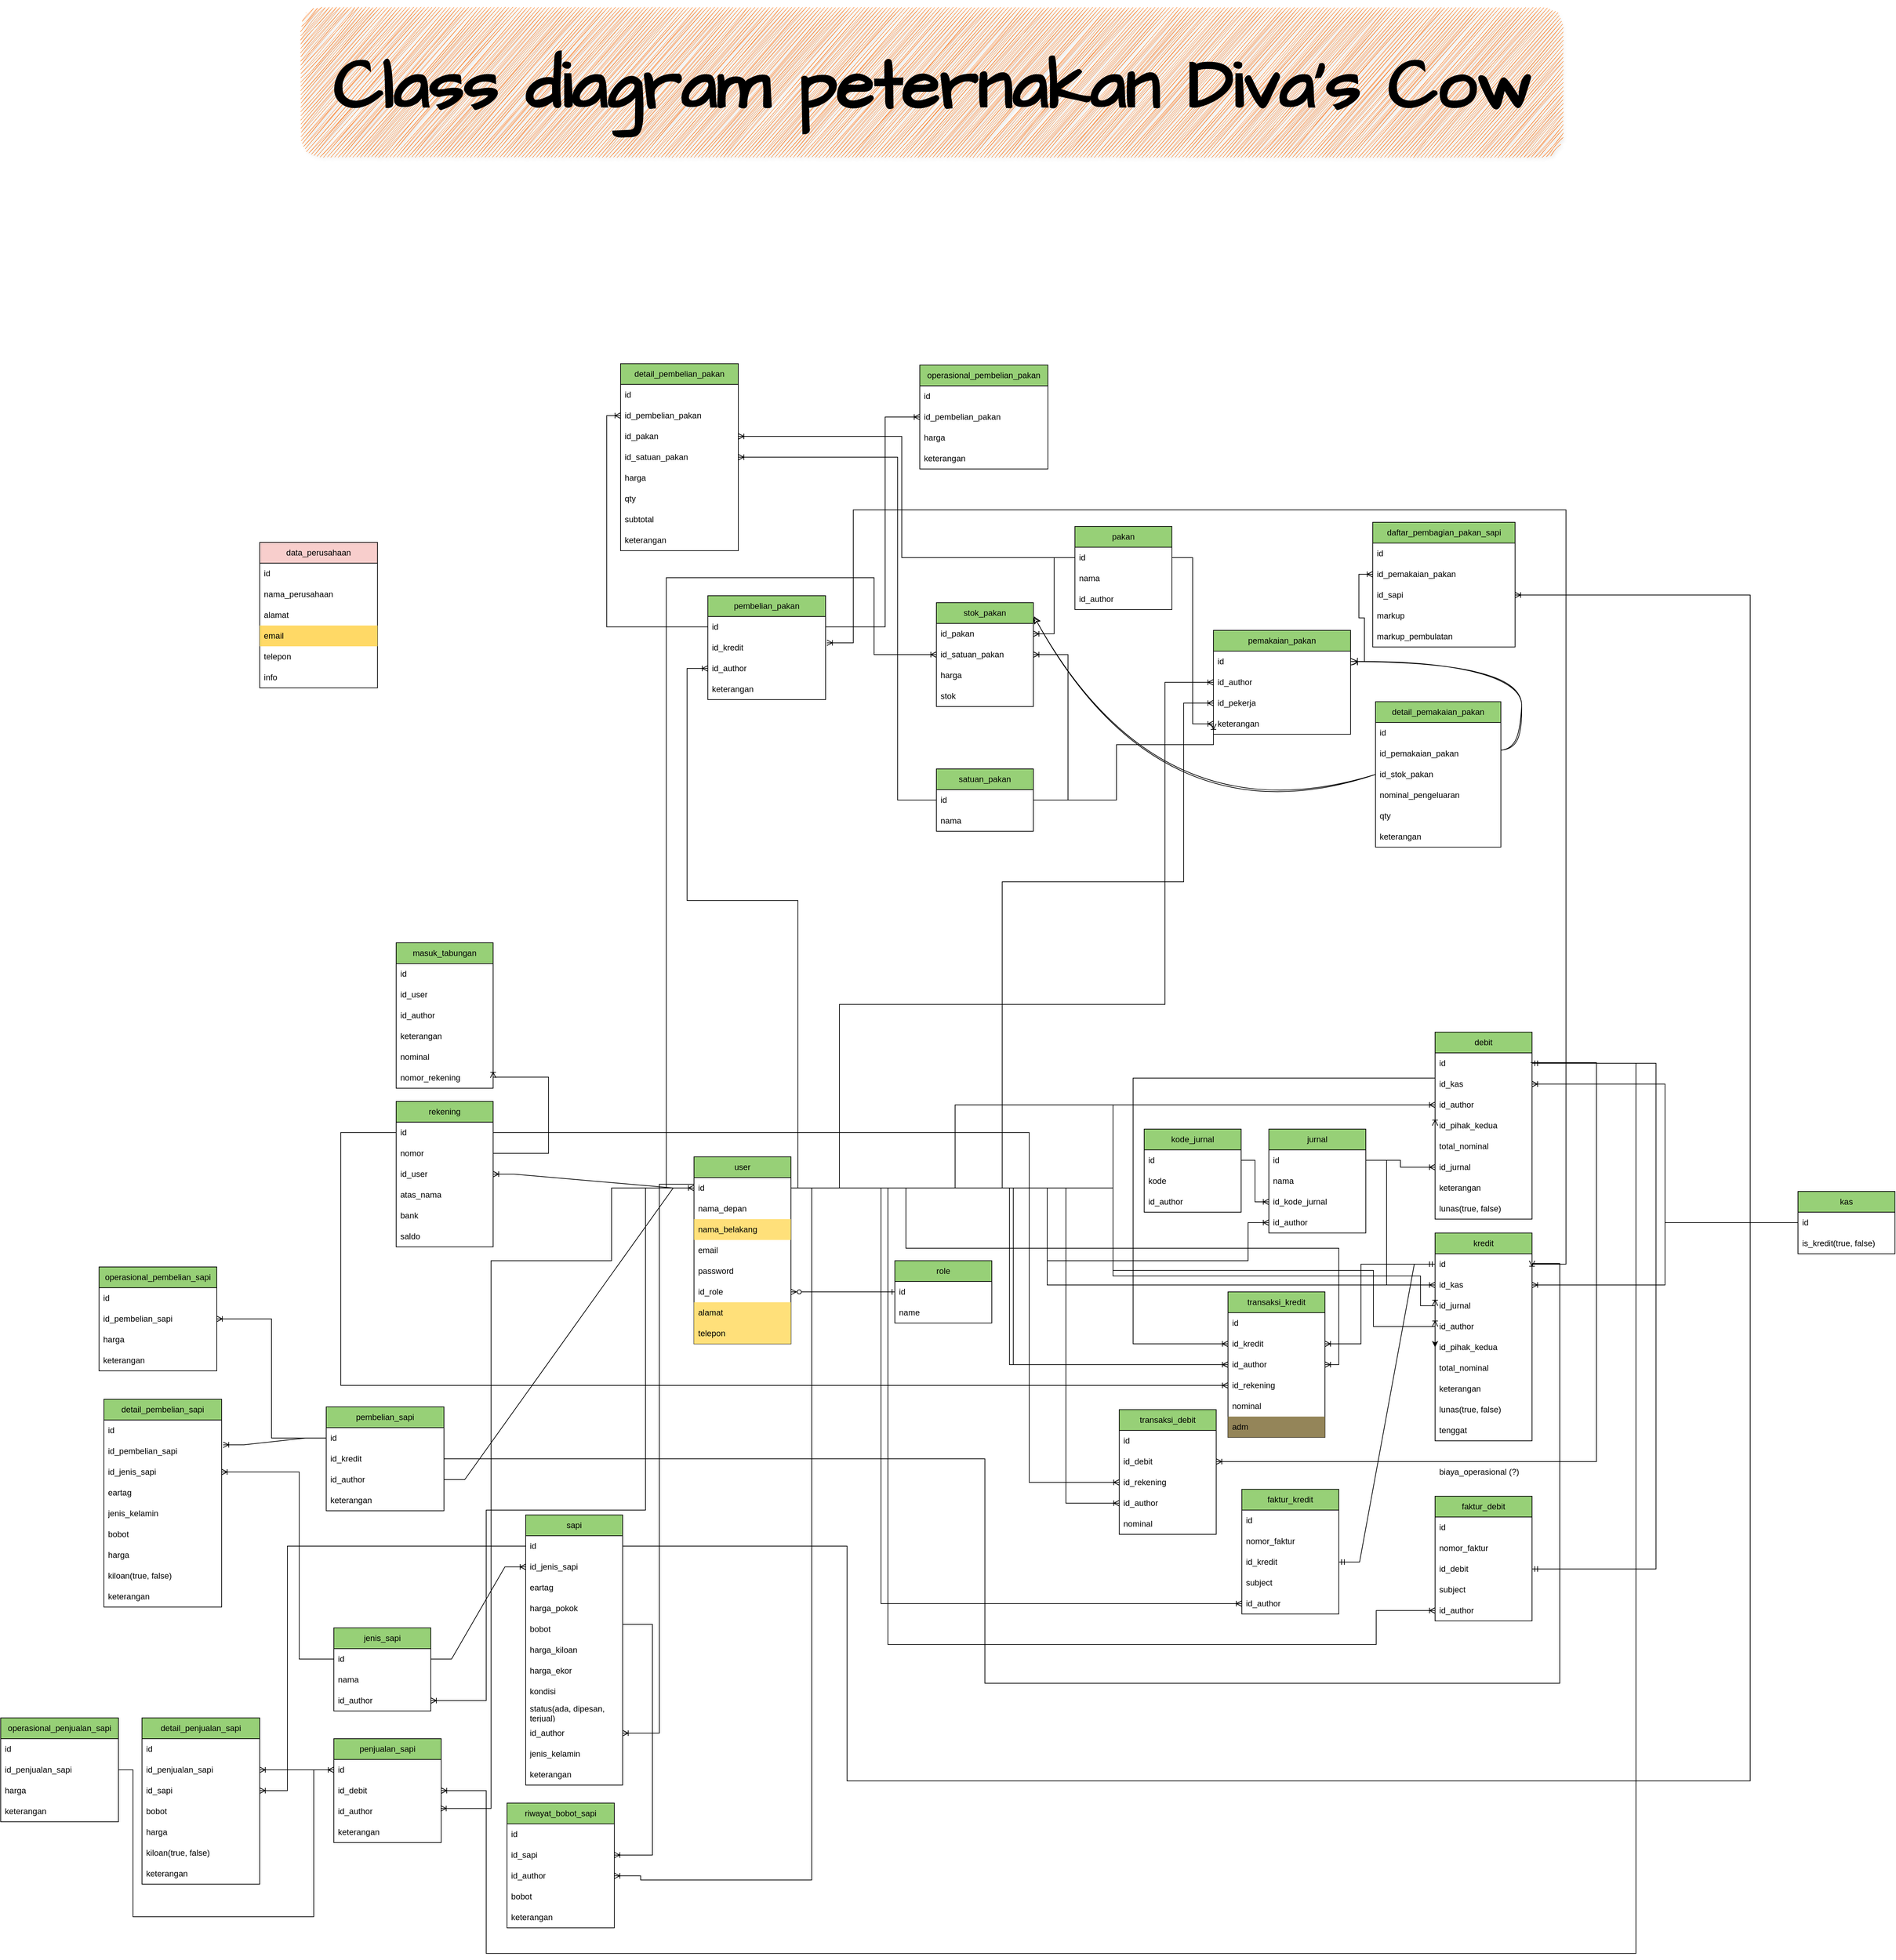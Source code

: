 <mxfile version="21.2.8" type="device">
  <diagram name="Halaman-1" id="BvxV7-awmouPTDxM876I">
    <mxGraphModel dx="2227" dy="2819" grid="0" gridSize="10" guides="1" tooltips="1" connect="1" arrows="1" fold="1" page="0" pageScale="1" pageWidth="827" pageHeight="1169" math="0" shadow="0">
      <root>
        <mxCell id="0" />
        <mxCell id="1" parent="0" />
        <mxCell id="dUojbGR3nf-XID8RkP2a-4" value="user" style="swimlane;fontStyle=0;childLayout=stackLayout;horizontal=1;startSize=30;horizontalStack=0;resizeParent=1;resizeParentMax=0;resizeLast=0;collapsible=1;marginBottom=0;whiteSpace=wrap;html=1;fillColor=#97D077;" parent="1" vertex="1">
          <mxGeometry x="240" y="-10" width="140" height="270" as="geometry">
            <mxRectangle x="240" y="-10" width="58" height="30" as="alternateBounds" />
          </mxGeometry>
        </mxCell>
        <mxCell id="dUojbGR3nf-XID8RkP2a-5" value="id" style="text;strokeColor=none;fillColor=none;align=left;verticalAlign=middle;spacingLeft=4;spacingRight=4;overflow=hidden;points=[[0,0.5],[1,0.5]];portConstraint=eastwest;rotatable=0;whiteSpace=wrap;html=1;" parent="dUojbGR3nf-XID8RkP2a-4" vertex="1">
          <mxGeometry y="30" width="140" height="30" as="geometry" />
        </mxCell>
        <mxCell id="dUojbGR3nf-XID8RkP2a-6" value="nama_depan" style="text;strokeColor=none;fillColor=none;align=left;verticalAlign=middle;spacingLeft=4;spacingRight=4;overflow=hidden;points=[[0,0.5],[1,0.5]];portConstraint=eastwest;rotatable=0;whiteSpace=wrap;html=1;" parent="dUojbGR3nf-XID8RkP2a-4" vertex="1">
          <mxGeometry y="60" width="140" height="30" as="geometry" />
        </mxCell>
        <mxCell id="dUojbGR3nf-XID8RkP2a-7" value="nama_belakang" style="text;strokeColor=none;fillColor=#FFE07A;align=left;verticalAlign=middle;spacingLeft=4;spacingRight=4;overflow=hidden;points=[[0,0.5],[1,0.5]];portConstraint=eastwest;rotatable=0;whiteSpace=wrap;html=1;" parent="dUojbGR3nf-XID8RkP2a-4" vertex="1">
          <mxGeometry y="90" width="140" height="30" as="geometry" />
        </mxCell>
        <mxCell id="dUojbGR3nf-XID8RkP2a-8" value="email" style="text;strokeColor=none;fillColor=none;align=left;verticalAlign=middle;spacingLeft=4;spacingRight=4;overflow=hidden;points=[[0,0.5],[1,0.5]];portConstraint=eastwest;rotatable=0;whiteSpace=wrap;html=1;" parent="dUojbGR3nf-XID8RkP2a-4" vertex="1">
          <mxGeometry y="120" width="140" height="30" as="geometry" />
        </mxCell>
        <mxCell id="dUojbGR3nf-XID8RkP2a-9" value="password" style="text;strokeColor=none;fillColor=none;align=left;verticalAlign=middle;spacingLeft=4;spacingRight=4;overflow=hidden;points=[[0,0.5],[1,0.5]];portConstraint=eastwest;rotatable=0;whiteSpace=wrap;html=1;" parent="dUojbGR3nf-XID8RkP2a-4" vertex="1">
          <mxGeometry y="150" width="140" height="30" as="geometry" />
        </mxCell>
        <mxCell id="dUojbGR3nf-XID8RkP2a-16" value="id_role" style="text;strokeColor=none;fillColor=none;align=left;verticalAlign=middle;spacingLeft=4;spacingRight=4;overflow=hidden;points=[[0,0.5],[1,0.5]];portConstraint=eastwest;rotatable=0;whiteSpace=wrap;html=1;" parent="dUojbGR3nf-XID8RkP2a-4" vertex="1">
          <mxGeometry y="180" width="140" height="30" as="geometry" />
        </mxCell>
        <mxCell id="dUojbGR3nf-XID8RkP2a-14" value="alamat" style="text;strokeColor=none;fillColor=#FFE07A;align=left;verticalAlign=middle;spacingLeft=4;spacingRight=4;overflow=hidden;points=[[0,0.5],[1,0.5]];portConstraint=eastwest;rotatable=0;whiteSpace=wrap;html=1;" parent="dUojbGR3nf-XID8RkP2a-4" vertex="1">
          <mxGeometry y="210" width="140" height="30" as="geometry" />
        </mxCell>
        <mxCell id="dUojbGR3nf-XID8RkP2a-13" value="telepon" style="text;strokeColor=none;fillColor=#FFE07A;align=left;verticalAlign=middle;spacingLeft=4;spacingRight=4;overflow=hidden;points=[[0,0.5],[1,0.5]];portConstraint=eastwest;rotatable=0;whiteSpace=wrap;html=1;" parent="dUojbGR3nf-XID8RkP2a-4" vertex="1">
          <mxGeometry y="240" width="140" height="30" as="geometry" />
        </mxCell>
        <mxCell id="dUojbGR3nf-XID8RkP2a-17" value="role" style="swimlane;fontStyle=0;childLayout=stackLayout;horizontal=1;startSize=30;horizontalStack=0;resizeParent=1;resizeParentMax=0;resizeLast=0;collapsible=1;marginBottom=0;whiteSpace=wrap;html=1;fillColor=#97D077;" parent="1" vertex="1">
          <mxGeometry x="530" y="140" width="140" height="90" as="geometry" />
        </mxCell>
        <mxCell id="dUojbGR3nf-XID8RkP2a-18" value="id" style="text;strokeColor=none;fillColor=none;align=left;verticalAlign=middle;spacingLeft=4;spacingRight=4;overflow=hidden;points=[[0,0.5],[1,0.5]];portConstraint=eastwest;rotatable=0;whiteSpace=wrap;html=1;" parent="dUojbGR3nf-XID8RkP2a-17" vertex="1">
          <mxGeometry y="30" width="140" height="30" as="geometry" />
        </mxCell>
        <mxCell id="dUojbGR3nf-XID8RkP2a-20" value="name" style="text;strokeColor=none;fillColor=none;align=left;verticalAlign=middle;spacingLeft=4;spacingRight=4;overflow=hidden;points=[[0,0.5],[1,0.5]];portConstraint=eastwest;rotatable=0;whiteSpace=wrap;html=1;" parent="dUojbGR3nf-XID8RkP2a-17" vertex="1">
          <mxGeometry y="60" width="140" height="30" as="geometry" />
        </mxCell>
        <mxCell id="dUojbGR3nf-XID8RkP2a-75" value="jurnal" style="swimlane;fontStyle=0;childLayout=stackLayout;horizontal=1;startSize=30;horizontalStack=0;resizeParent=1;resizeParentMax=0;resizeLast=0;collapsible=1;marginBottom=0;whiteSpace=wrap;html=1;fillColor=#97D077;" parent="1" vertex="1">
          <mxGeometry x="1070" y="-50" width="140" height="150" as="geometry" />
        </mxCell>
        <mxCell id="dUojbGR3nf-XID8RkP2a-76" value="id" style="text;strokeColor=none;fillColor=none;align=left;verticalAlign=middle;spacingLeft=4;spacingRight=4;overflow=hidden;points=[[0,0.5],[1,0.5]];portConstraint=eastwest;rotatable=0;whiteSpace=wrap;html=1;" parent="dUojbGR3nf-XID8RkP2a-75" vertex="1">
          <mxGeometry y="30" width="140" height="30" as="geometry" />
        </mxCell>
        <mxCell id="dUojbGR3nf-XID8RkP2a-77" value="nama" style="text;strokeColor=none;fillColor=none;align=left;verticalAlign=middle;spacingLeft=4;spacingRight=4;overflow=hidden;points=[[0,0.5],[1,0.5]];portConstraint=eastwest;rotatable=0;whiteSpace=wrap;html=1;" parent="dUojbGR3nf-XID8RkP2a-75" vertex="1">
          <mxGeometry y="60" width="140" height="30" as="geometry" />
        </mxCell>
        <mxCell id="2AS_-TMgv7fAdJ2bClLm-113" value="id_kode_jurnal" style="text;strokeColor=none;fillColor=none;align=left;verticalAlign=middle;spacingLeft=4;spacingRight=4;overflow=hidden;points=[[0,0.5],[1,0.5]];portConstraint=eastwest;rotatable=0;whiteSpace=wrap;html=1;" parent="dUojbGR3nf-XID8RkP2a-75" vertex="1">
          <mxGeometry y="90" width="140" height="30" as="geometry" />
        </mxCell>
        <mxCell id="dUojbGR3nf-XID8RkP2a-105" value="id_author" style="text;strokeColor=none;fillColor=none;align=left;verticalAlign=middle;spacingLeft=4;spacingRight=4;overflow=hidden;points=[[0,0.5],[1,0.5]];portConstraint=eastwest;rotatable=0;whiteSpace=wrap;html=1;" parent="dUojbGR3nf-XID8RkP2a-75" vertex="1">
          <mxGeometry y="120" width="140" height="30" as="geometry" />
        </mxCell>
        <mxCell id="dUojbGR3nf-XID8RkP2a-86" value="sapi" style="swimlane;fontStyle=0;childLayout=stackLayout;horizontal=1;startSize=30;horizontalStack=0;resizeParent=1;resizeParentMax=0;resizeLast=0;collapsible=1;marginBottom=0;whiteSpace=wrap;html=1;fillColor=#97D077;" parent="1" vertex="1">
          <mxGeometry x="-3" y="507" width="140" height="390" as="geometry">
            <mxRectangle x="687" y="-320" width="80" height="30" as="alternateBounds" />
          </mxGeometry>
        </mxCell>
        <mxCell id="dUojbGR3nf-XID8RkP2a-87" value="id" style="text;strokeColor=none;fillColor=none;align=left;verticalAlign=middle;spacingLeft=4;spacingRight=4;overflow=hidden;points=[[0,0.5],[1,0.5]];portConstraint=eastwest;rotatable=0;whiteSpace=wrap;html=1;" parent="dUojbGR3nf-XID8RkP2a-86" vertex="1">
          <mxGeometry y="30" width="140" height="30" as="geometry" />
        </mxCell>
        <mxCell id="oU52zkhYYkCAkQ8cLIlJ-24" value="id_jenis_sapi" style="text;strokeColor=none;fillColor=none;align=left;verticalAlign=middle;spacingLeft=4;spacingRight=4;overflow=hidden;points=[[0,0.5],[1,0.5]];portConstraint=eastwest;rotatable=0;whiteSpace=wrap;html=1;" parent="dUojbGR3nf-XID8RkP2a-86" vertex="1">
          <mxGeometry y="60" width="140" height="30" as="geometry" />
        </mxCell>
        <mxCell id="v1Z3-JhXyb_eql_rG3Kp-14" value="eartag" style="text;strokeColor=none;fillColor=none;align=left;verticalAlign=middle;spacingLeft=4;spacingRight=4;overflow=hidden;points=[[0,0.5],[1,0.5]];portConstraint=eastwest;rotatable=0;whiteSpace=wrap;html=1;" parent="dUojbGR3nf-XID8RkP2a-86" vertex="1">
          <mxGeometry y="90" width="140" height="30" as="geometry" />
        </mxCell>
        <mxCell id="0ovkkbI_wrgNX8tIHzGf-122" value="harga_pokok" style="text;strokeColor=none;fillColor=none;align=left;verticalAlign=middle;spacingLeft=4;spacingRight=4;overflow=hidden;points=[[0,0.5],[1,0.5]];portConstraint=eastwest;rotatable=0;whiteSpace=wrap;html=1;" parent="dUojbGR3nf-XID8RkP2a-86" vertex="1">
          <mxGeometry y="120" width="140" height="30" as="geometry" />
        </mxCell>
        <mxCell id="v1Z3-JhXyb_eql_rG3Kp-10" value="bobot" style="text;strokeColor=none;fillColor=none;align=left;verticalAlign=middle;spacingLeft=4;spacingRight=4;overflow=hidden;points=[[0,0.5],[1,0.5]];portConstraint=eastwest;rotatable=0;whiteSpace=wrap;html=1;" parent="dUojbGR3nf-XID8RkP2a-86" vertex="1">
          <mxGeometry y="150" width="140" height="30" as="geometry" />
        </mxCell>
        <mxCell id="v1Z3-JhXyb_eql_rG3Kp-11" value="harga_kiloan" style="text;strokeColor=none;fillColor=none;align=left;verticalAlign=middle;spacingLeft=4;spacingRight=4;overflow=hidden;points=[[0,0.5],[1,0.5]];portConstraint=eastwest;rotatable=0;whiteSpace=wrap;html=1;" parent="dUojbGR3nf-XID8RkP2a-86" vertex="1">
          <mxGeometry y="180" width="140" height="30" as="geometry" />
        </mxCell>
        <mxCell id="v1Z3-JhXyb_eql_rG3Kp-12" value="harga_ekor" style="text;strokeColor=none;fillColor=none;align=left;verticalAlign=middle;spacingLeft=4;spacingRight=4;overflow=hidden;points=[[0,0.5],[1,0.5]];portConstraint=eastwest;rotatable=0;whiteSpace=wrap;html=1;" parent="dUojbGR3nf-XID8RkP2a-86" vertex="1">
          <mxGeometry y="210" width="140" height="30" as="geometry" />
        </mxCell>
        <mxCell id="v1Z3-JhXyb_eql_rG3Kp-13" value="kondisi" style="text;strokeColor=none;fillColor=none;align=left;verticalAlign=middle;spacingLeft=4;spacingRight=4;overflow=hidden;points=[[0,0.5],[1,0.5]];portConstraint=eastwest;rotatable=0;whiteSpace=wrap;html=1;" parent="dUojbGR3nf-XID8RkP2a-86" vertex="1">
          <mxGeometry y="240" width="140" height="30" as="geometry" />
        </mxCell>
        <mxCell id="oU52zkhYYkCAkQ8cLIlJ-25" value="status(ada, dipesan, terjual)" style="text;strokeColor=none;fillColor=none;align=left;verticalAlign=middle;spacingLeft=4;spacingRight=4;overflow=hidden;points=[[0,0.5],[1,0.5]];portConstraint=eastwest;rotatable=0;whiteSpace=wrap;html=1;" parent="dUojbGR3nf-XID8RkP2a-86" vertex="1">
          <mxGeometry y="270" width="140" height="30" as="geometry" />
        </mxCell>
        <mxCell id="TY7GTJ_VE3zJBdTlaGuK-15" value="id_author" style="text;strokeColor=none;fillColor=none;align=left;verticalAlign=middle;spacingLeft=4;spacingRight=4;overflow=hidden;points=[[0,0.5],[1,0.5]];portConstraint=eastwest;rotatable=0;whiteSpace=wrap;html=1;" parent="dUojbGR3nf-XID8RkP2a-86" vertex="1">
          <mxGeometry y="300" width="140" height="30" as="geometry" />
        </mxCell>
        <mxCell id="0ovkkbI_wrgNX8tIHzGf-2" value="jenis_kelamin" style="text;strokeColor=none;fillColor=none;align=left;verticalAlign=middle;spacingLeft=4;spacingRight=4;overflow=hidden;points=[[0,0.5],[1,0.5]];portConstraint=eastwest;rotatable=0;whiteSpace=wrap;html=1;" parent="dUojbGR3nf-XID8RkP2a-86" vertex="1">
          <mxGeometry y="330" width="140" height="30" as="geometry" />
        </mxCell>
        <mxCell id="z3B__PwLJVRR9AzoD7FM-11" value="keterangan" style="text;strokeColor=none;fillColor=none;align=left;verticalAlign=middle;spacingLeft=4;spacingRight=4;overflow=hidden;points=[[0,0.5],[1,0.5]];portConstraint=eastwest;rotatable=0;whiteSpace=wrap;html=1;" parent="dUojbGR3nf-XID8RkP2a-86" vertex="1">
          <mxGeometry y="360" width="140" height="30" as="geometry" />
        </mxCell>
        <mxCell id="TY7GTJ_VE3zJBdTlaGuK-3" value="" style="edgeStyle=entityRelationEdgeStyle;endArrow=ERzeroToMany;startArrow=ERone;endFill=1;startFill=0;exitX=0;exitY=0.5;exitDx=0;exitDy=0;entryX=1;entryY=0.5;entryDx=0;entryDy=0;" parent="1" source="dUojbGR3nf-XID8RkP2a-18" target="dUojbGR3nf-XID8RkP2a-16" edge="1">
          <mxGeometry width="100" height="100" relative="1" as="geometry">
            <mxPoint x="160" y="460" as="sourcePoint" />
            <mxPoint x="410" y="185" as="targetPoint" />
          </mxGeometry>
        </mxCell>
        <mxCell id="dUojbGR3nf-XID8RkP2a-31" value="pakan" style="swimlane;fontStyle=0;childLayout=stackLayout;horizontal=1;startSize=30;horizontalStack=0;resizeParent=1;resizeParentMax=0;resizeLast=0;collapsible=1;marginBottom=0;whiteSpace=wrap;html=1;fillColor=#97D077;" parent="1" vertex="1">
          <mxGeometry x="790" y="-920" width="140" height="120" as="geometry" />
        </mxCell>
        <mxCell id="dUojbGR3nf-XID8RkP2a-32" value="id" style="text;strokeColor=none;fillColor=none;align=left;verticalAlign=middle;spacingLeft=4;spacingRight=4;overflow=hidden;points=[[0,0.5],[1,0.5]];portConstraint=eastwest;rotatable=0;whiteSpace=wrap;html=1;" parent="dUojbGR3nf-XID8RkP2a-31" vertex="1">
          <mxGeometry y="30" width="140" height="30" as="geometry" />
        </mxCell>
        <mxCell id="dUojbGR3nf-XID8RkP2a-33" value="nama" style="text;strokeColor=none;fillColor=none;align=left;verticalAlign=middle;spacingLeft=4;spacingRight=4;overflow=hidden;points=[[0,0.5],[1,0.5]];portConstraint=eastwest;rotatable=0;whiteSpace=wrap;html=1;" parent="dUojbGR3nf-XID8RkP2a-31" vertex="1">
          <mxGeometry y="60" width="140" height="30" as="geometry" />
        </mxCell>
        <mxCell id="dUojbGR3nf-XID8RkP2a-103" value="id_author" style="text;strokeColor=none;fillColor=none;align=left;verticalAlign=middle;spacingLeft=4;spacingRight=4;overflow=hidden;points=[[0,0.5],[1,0.5]];portConstraint=eastwest;rotatable=0;whiteSpace=wrap;html=1;" parent="dUojbGR3nf-XID8RkP2a-31" vertex="1">
          <mxGeometry y="90" width="140" height="30" as="geometry" />
        </mxCell>
        <mxCell id="2AS_-TMgv7fAdJ2bClLm-7" value="rekening" style="swimlane;fontStyle=0;childLayout=stackLayout;horizontal=1;startSize=30;horizontalStack=0;resizeParent=1;resizeParentMax=0;resizeLast=0;collapsible=1;marginBottom=0;whiteSpace=wrap;html=1;fillColor=#97D077;" parent="1" vertex="1">
          <mxGeometry x="-190" y="-90" width="140" height="210" as="geometry" />
        </mxCell>
        <mxCell id="2AS_-TMgv7fAdJ2bClLm-8" value="id" style="text;strokeColor=none;fillColor=none;align=left;verticalAlign=middle;spacingLeft=4;spacingRight=4;overflow=hidden;points=[[0,0.5],[1,0.5]];portConstraint=eastwest;rotatable=0;whiteSpace=wrap;html=1;" parent="2AS_-TMgv7fAdJ2bClLm-7" vertex="1">
          <mxGeometry y="30" width="140" height="30" as="geometry" />
        </mxCell>
        <mxCell id="z3B__PwLJVRR9AzoD7FM-4" value="nomor" style="text;strokeColor=none;fillColor=none;align=left;verticalAlign=middle;spacingLeft=4;spacingRight=4;overflow=hidden;points=[[0,0.5],[1,0.5]];portConstraint=eastwest;rotatable=0;whiteSpace=wrap;html=1;" parent="2AS_-TMgv7fAdJ2bClLm-7" vertex="1">
          <mxGeometry y="60" width="140" height="30" as="geometry" />
        </mxCell>
        <mxCell id="2AS_-TMgv7fAdJ2bClLm-15" value="id_user" style="text;strokeColor=none;fillColor=none;align=left;verticalAlign=middle;spacingLeft=4;spacingRight=4;overflow=hidden;points=[[0,0.5],[1,0.5]];portConstraint=eastwest;rotatable=0;whiteSpace=wrap;html=1;" parent="2AS_-TMgv7fAdJ2bClLm-7" vertex="1">
          <mxGeometry y="90" width="140" height="30" as="geometry" />
        </mxCell>
        <mxCell id="2AS_-TMgv7fAdJ2bClLm-9" value="atas_nama" style="text;strokeColor=none;fillColor=none;align=left;verticalAlign=middle;spacingLeft=4;spacingRight=4;overflow=hidden;points=[[0,0.5],[1,0.5]];portConstraint=eastwest;rotatable=0;whiteSpace=wrap;html=1;" parent="2AS_-TMgv7fAdJ2bClLm-7" vertex="1">
          <mxGeometry y="120" width="140" height="30" as="geometry" />
        </mxCell>
        <mxCell id="2AS_-TMgv7fAdJ2bClLm-14" value="bank" style="text;strokeColor=none;fillColor=none;align=left;verticalAlign=middle;spacingLeft=4;spacingRight=4;overflow=hidden;points=[[0,0.5],[1,0.5]];portConstraint=eastwest;rotatable=0;whiteSpace=wrap;html=1;" parent="2AS_-TMgv7fAdJ2bClLm-7" vertex="1">
          <mxGeometry y="150" width="140" height="30" as="geometry" />
        </mxCell>
        <mxCell id="hdHKGQENbduNfrMSDR7r-1" value="saldo" style="text;strokeColor=none;fillColor=none;align=left;verticalAlign=middle;spacingLeft=4;spacingRight=4;overflow=hidden;points=[[0,0.5],[1,0.5]];portConstraint=eastwest;rotatable=0;whiteSpace=wrap;html=1;" parent="2AS_-TMgv7fAdJ2bClLm-7" vertex="1">
          <mxGeometry y="180" width="140" height="30" as="geometry" />
        </mxCell>
        <mxCell id="2AS_-TMgv7fAdJ2bClLm-16" value="" style="edgeStyle=entityRelationEdgeStyle;fontSize=12;html=1;endArrow=ERoneToMany;rounded=0;exitX=0;exitY=0.5;exitDx=0;exitDy=0;entryX=1;entryY=0.5;entryDx=0;entryDy=0;" parent="1" source="dUojbGR3nf-XID8RkP2a-5" target="2AS_-TMgv7fAdJ2bClLm-15" edge="1">
          <mxGeometry width="100" height="100" relative="1" as="geometry">
            <mxPoint x="170" y="380" as="sourcePoint" />
            <mxPoint x="270" y="280" as="targetPoint" />
          </mxGeometry>
        </mxCell>
        <mxCell id="dUojbGR3nf-XID8RkP2a-106" value="masuk_tabungan" style="swimlane;fontStyle=0;childLayout=stackLayout;horizontal=1;startSize=30;horizontalStack=0;resizeParent=1;resizeParentMax=0;resizeLast=0;collapsible=1;marginBottom=0;whiteSpace=wrap;html=1;fillColor=#97D077;" parent="1" vertex="1">
          <mxGeometry x="-190" y="-319" width="140" height="210" as="geometry" />
        </mxCell>
        <mxCell id="dUojbGR3nf-XID8RkP2a-107" value="id" style="text;strokeColor=none;fillColor=none;align=left;verticalAlign=middle;spacingLeft=4;spacingRight=4;overflow=hidden;points=[[0,0.5],[1,0.5]];portConstraint=eastwest;rotatable=0;whiteSpace=wrap;html=1;" parent="dUojbGR3nf-XID8RkP2a-106" vertex="1">
          <mxGeometry y="30" width="140" height="30" as="geometry" />
        </mxCell>
        <mxCell id="dUojbGR3nf-XID8RkP2a-108" value="id_user" style="text;strokeColor=none;fillColor=none;align=left;verticalAlign=middle;spacingLeft=4;spacingRight=4;overflow=hidden;points=[[0,0.5],[1,0.5]];portConstraint=eastwest;rotatable=0;whiteSpace=wrap;html=1;" parent="dUojbGR3nf-XID8RkP2a-106" vertex="1">
          <mxGeometry y="60" width="140" height="30" as="geometry" />
        </mxCell>
        <mxCell id="dUojbGR3nf-XID8RkP2a-110" value="id_author" style="text;strokeColor=none;fillColor=none;align=left;verticalAlign=middle;spacingLeft=4;spacingRight=4;overflow=hidden;points=[[0,0.5],[1,0.5]];portConstraint=eastwest;rotatable=0;whiteSpace=wrap;html=1;" parent="dUojbGR3nf-XID8RkP2a-106" vertex="1">
          <mxGeometry y="90" width="140" height="30" as="geometry" />
        </mxCell>
        <mxCell id="dUojbGR3nf-XID8RkP2a-111" value="keterangan" style="text;strokeColor=none;fillColor=none;align=left;verticalAlign=middle;spacingLeft=4;spacingRight=4;overflow=hidden;points=[[0,0.5],[1,0.5]];portConstraint=eastwest;rotatable=0;whiteSpace=wrap;html=1;" parent="dUojbGR3nf-XID8RkP2a-106" vertex="1">
          <mxGeometry y="120" width="140" height="30" as="geometry" />
        </mxCell>
        <mxCell id="2AS_-TMgv7fAdJ2bClLm-5" value="nominal" style="text;strokeColor=none;fillColor=none;align=left;verticalAlign=middle;spacingLeft=4;spacingRight=4;overflow=hidden;points=[[0,0.5],[1,0.5]];portConstraint=eastwest;rotatable=0;whiteSpace=wrap;html=1;" parent="dUojbGR3nf-XID8RkP2a-106" vertex="1">
          <mxGeometry y="150" width="140" height="30" as="geometry" />
        </mxCell>
        <mxCell id="2AS_-TMgv7fAdJ2bClLm-6" value="nomor_rekening" style="text;strokeColor=none;fillColor=none;align=left;verticalAlign=middle;spacingLeft=4;spacingRight=4;overflow=hidden;points=[[0,0.5],[1,0.5]];portConstraint=eastwest;rotatable=0;whiteSpace=wrap;html=1;" parent="dUojbGR3nf-XID8RkP2a-106" vertex="1">
          <mxGeometry y="180" width="140" height="30" as="geometry" />
        </mxCell>
        <mxCell id="2AS_-TMgv7fAdJ2bClLm-19" value="" style="fontSize=12;html=1;endArrow=ERoneToMany;rounded=0;exitX=1;exitY=0.5;exitDx=0;exitDy=0;entryX=1;entryY=0.5;entryDx=0;entryDy=0;edgeStyle=orthogonalEdgeStyle;" parent="1" source="z3B__PwLJVRR9AzoD7FM-4" target="2AS_-TMgv7fAdJ2bClLm-6" edge="1">
          <mxGeometry width="100" height="100" relative="1" as="geometry">
            <mxPoint x="200" y="-90" as="sourcePoint" />
            <mxPoint x="300" y="-190" as="targetPoint" />
            <Array as="points">
              <mxPoint x="30" y="-15" />
              <mxPoint x="30" y="-125" />
            </Array>
          </mxGeometry>
        </mxCell>
        <mxCell id="0ovkkbI_wrgNX8tIHzGf-48" style="edgeStyle=orthogonalEdgeStyle;shape=connector;rounded=0;orthogonalLoop=1;jettySize=auto;html=1;entryX=1;entryY=0.5;entryDx=0;entryDy=0;labelBackgroundColor=default;strokeColor=default;fontFamily=Helvetica;fontSize=12;fontColor=default;endArrow=ERoneToMany;" parent="1" source="2AS_-TMgv7fAdJ2bClLm-31" target="0ovkkbI_wrgNX8tIHzGf-45" edge="1">
          <mxGeometry relative="1" as="geometry">
            <Array as="points">
              <mxPoint x="534" y="-525" />
              <mxPoint x="534" y="-1020" />
            </Array>
          </mxGeometry>
        </mxCell>
        <mxCell id="2AS_-TMgv7fAdJ2bClLm-31" value="satuan_pakan" style="swimlane;fontStyle=0;childLayout=stackLayout;horizontal=1;startSize=30;horizontalStack=0;resizeParent=1;resizeParentMax=0;resizeLast=0;collapsible=1;marginBottom=0;whiteSpace=wrap;html=1;fillColor=#97D077;" parent="1" vertex="1">
          <mxGeometry x="590" y="-570" width="140" height="90" as="geometry" />
        </mxCell>
        <mxCell id="2AS_-TMgv7fAdJ2bClLm-32" value="id" style="text;strokeColor=none;fillColor=none;align=left;verticalAlign=middle;spacingLeft=4;spacingRight=4;overflow=hidden;points=[[0,0.5],[1,0.5]];portConstraint=eastwest;rotatable=0;whiteSpace=wrap;html=1;" parent="2AS_-TMgv7fAdJ2bClLm-31" vertex="1">
          <mxGeometry y="30" width="140" height="30" as="geometry" />
        </mxCell>
        <mxCell id="2AS_-TMgv7fAdJ2bClLm-33" value="nama" style="text;strokeColor=none;fillColor=none;align=left;verticalAlign=middle;spacingLeft=4;spacingRight=4;overflow=hidden;points=[[0,0.5],[1,0.5]];portConstraint=eastwest;rotatable=0;whiteSpace=wrap;html=1;" parent="2AS_-TMgv7fAdJ2bClLm-31" vertex="1">
          <mxGeometry y="60" width="140" height="30" as="geometry" />
        </mxCell>
        <mxCell id="2AS_-TMgv7fAdJ2bClLm-45" value="pembelian_pakan" style="swimlane;fontStyle=0;childLayout=stackLayout;horizontal=1;startSize=30;horizontalStack=0;resizeParent=1;resizeParentMax=0;resizeLast=0;collapsible=1;marginBottom=0;whiteSpace=wrap;html=1;fillColor=#97D077;" parent="1" vertex="1">
          <mxGeometry x="260" y="-820" width="170" height="150" as="geometry" />
        </mxCell>
        <mxCell id="2AS_-TMgv7fAdJ2bClLm-46" value="id" style="text;strokeColor=none;fillColor=none;align=left;verticalAlign=middle;spacingLeft=4;spacingRight=4;overflow=hidden;points=[[0,0.5],[1,0.5]];portConstraint=eastwest;rotatable=0;whiteSpace=wrap;html=1;" parent="2AS_-TMgv7fAdJ2bClLm-45" vertex="1">
          <mxGeometry y="30" width="170" height="30" as="geometry" />
        </mxCell>
        <mxCell id="oU52zkhYYkCAkQ8cLIlJ-36" value="id_kredit" style="text;strokeColor=none;fillColor=none;align=left;verticalAlign=middle;spacingLeft=4;spacingRight=4;overflow=hidden;points=[[0,0.5],[1,0.5]];portConstraint=eastwest;rotatable=0;whiteSpace=wrap;html=1;" parent="2AS_-TMgv7fAdJ2bClLm-45" vertex="1">
          <mxGeometry y="60" width="170" height="30" as="geometry" />
        </mxCell>
        <mxCell id="2AS_-TMgv7fAdJ2bClLm-47" value="id_author" style="text;strokeColor=none;fillColor=none;align=left;verticalAlign=middle;spacingLeft=4;spacingRight=4;overflow=hidden;points=[[0,0.5],[1,0.5]];portConstraint=eastwest;rotatable=0;whiteSpace=wrap;html=1;" parent="2AS_-TMgv7fAdJ2bClLm-45" vertex="1">
          <mxGeometry y="90" width="170" height="30" as="geometry" />
        </mxCell>
        <mxCell id="0ovkkbI_wrgNX8tIHzGf-105" value="keterangan" style="text;strokeColor=none;fillColor=none;align=left;verticalAlign=middle;spacingLeft=4;spacingRight=4;overflow=hidden;points=[[0,0.5],[1,0.5]];portConstraint=eastwest;rotatable=0;whiteSpace=wrap;html=1;" parent="2AS_-TMgv7fAdJ2bClLm-45" vertex="1">
          <mxGeometry y="120" width="170" height="30" as="geometry" />
        </mxCell>
        <mxCell id="2AS_-TMgv7fAdJ2bClLm-53" value="" style="edgeStyle=orthogonalEdgeStyle;fontSize=12;html=1;endArrow=ERoneToMany;rounded=0;exitX=0;exitY=0.5;exitDx=0;exitDy=0;entryX=1;entryY=0.5;entryDx=0;entryDy=0;" parent="1" source="dUojbGR3nf-XID8RkP2a-32" target="0ovkkbI_wrgNX8tIHzGf-43" edge="1">
          <mxGeometry width="100" height="100" relative="1" as="geometry">
            <mxPoint x="-240" y="-250" as="sourcePoint" />
            <mxPoint x="-130" y="-440" as="targetPoint" />
            <Array as="points">
              <mxPoint x="540" y="-875" />
              <mxPoint x="540" y="-1050" />
            </Array>
          </mxGeometry>
        </mxCell>
        <mxCell id="2AS_-TMgv7fAdJ2bClLm-59" value="" style="edgeStyle=orthogonalEdgeStyle;fontSize=12;html=1;endArrow=ERoneToMany;rounded=0;exitX=1;exitY=0.5;exitDx=0;exitDy=0;entryX=0;entryY=0.5;entryDx=0;entryDy=0;elbow=vertical;" parent="1" source="dUojbGR3nf-XID8RkP2a-5" target="2AS_-TMgv7fAdJ2bClLm-47" edge="1">
          <mxGeometry width="100" height="100" relative="1" as="geometry">
            <mxPoint x="540" y="30" as="sourcePoint" />
            <mxPoint x="640" y="-70" as="targetPoint" />
            <Array as="points">
              <mxPoint x="390" y="35" />
              <mxPoint x="390" y="-380" />
              <mxPoint x="230" y="-380" />
              <mxPoint x="230" y="-715" />
            </Array>
          </mxGeometry>
        </mxCell>
        <mxCell id="2AS_-TMgv7fAdJ2bClLm-62" value="pemakaian_pakan" style="swimlane;fontStyle=0;childLayout=stackLayout;horizontal=1;startSize=30;horizontalStack=0;resizeParent=1;resizeParentMax=0;resizeLast=0;collapsible=1;marginBottom=0;whiteSpace=wrap;html=1;fillColor=#97D077;" parent="1" vertex="1">
          <mxGeometry x="990" y="-770" width="198" height="150" as="geometry" />
        </mxCell>
        <mxCell id="2AS_-TMgv7fAdJ2bClLm-63" value="id" style="text;strokeColor=none;fillColor=none;align=left;verticalAlign=middle;spacingLeft=4;spacingRight=4;overflow=hidden;points=[[0,0.5],[1,0.5]];portConstraint=eastwest;rotatable=0;whiteSpace=wrap;html=1;" parent="2AS_-TMgv7fAdJ2bClLm-62" vertex="1">
          <mxGeometry y="30" width="198" height="30" as="geometry" />
        </mxCell>
        <mxCell id="2AS_-TMgv7fAdJ2bClLm-66" value="id_author" style="text;strokeColor=none;fillColor=none;align=left;verticalAlign=middle;spacingLeft=4;spacingRight=4;overflow=hidden;points=[[0,0.5],[1,0.5]];portConstraint=eastwest;rotatable=0;whiteSpace=wrap;html=1;" parent="2AS_-TMgv7fAdJ2bClLm-62" vertex="1">
          <mxGeometry y="60" width="198" height="30" as="geometry" />
        </mxCell>
        <mxCell id="0ovkkbI_wrgNX8tIHzGf-78" value="id_pekerja" style="text;strokeColor=none;fillColor=none;align=left;verticalAlign=middle;spacingLeft=4;spacingRight=4;overflow=hidden;points=[[0,0.5],[1,0.5]];portConstraint=eastwest;rotatable=0;whiteSpace=wrap;html=1;" parent="2AS_-TMgv7fAdJ2bClLm-62" vertex="1">
          <mxGeometry y="90" width="198" height="30" as="geometry" />
        </mxCell>
        <mxCell id="2AS_-TMgv7fAdJ2bClLm-44" value="keterangan" style="text;strokeColor=none;fillColor=none;align=left;verticalAlign=middle;spacingLeft=4;spacingRight=4;overflow=hidden;points=[[0,0.5],[1,0.5]];portConstraint=eastwest;rotatable=0;whiteSpace=wrap;html=1;" parent="2AS_-TMgv7fAdJ2bClLm-62" vertex="1">
          <mxGeometry y="120" width="198" height="30" as="geometry" />
        </mxCell>
        <mxCell id="2AS_-TMgv7fAdJ2bClLm-70" value="" style="edgeStyle=entityRelationEdgeStyle;fontSize=12;html=1;endArrow=ERoneToMany;rounded=0;exitX=1;exitY=0.5;exitDx=0;exitDy=0;entryX=0;entryY=0.5;entryDx=0;entryDy=0;" parent="1" source="dUojbGR3nf-XID8RkP2a-32" edge="1">
          <mxGeometry width="100" height="100" relative="1" as="geometry">
            <mxPoint x="430" y="-270" as="sourcePoint" />
            <mxPoint x="990" y="-635" as="targetPoint" />
          </mxGeometry>
        </mxCell>
        <mxCell id="2AS_-TMgv7fAdJ2bClLm-71" value="" style="edgeStyle=orthogonalEdgeStyle;fontSize=12;html=1;endArrow=ERoneToMany;rounded=0;entryX=0;entryY=0.5;entryDx=0;entryDy=0;movable=1;resizable=1;rotatable=1;deletable=1;editable=1;locked=0;connectable=1;exitX=1;exitY=0.5;exitDx=0;exitDy=0;" parent="1" source="2AS_-TMgv7fAdJ2bClLm-32" edge="1">
          <mxGeometry width="100" height="100" relative="1" as="geometry">
            <mxPoint x="780" y="-490" as="sourcePoint" />
            <mxPoint x="990" y="-635" as="targetPoint" />
            <Array as="points">
              <mxPoint x="850" y="-525" />
              <mxPoint x="850" y="-605" />
            </Array>
          </mxGeometry>
        </mxCell>
        <mxCell id="2AS_-TMgv7fAdJ2bClLm-74" value="stok_pakan" style="swimlane;fontStyle=0;childLayout=stackLayout;horizontal=1;startSize=30;horizontalStack=0;resizeParent=1;resizeParentMax=0;resizeLast=0;collapsible=1;marginBottom=0;whiteSpace=wrap;html=1;fillColor=#97D077;" parent="1" vertex="1">
          <mxGeometry x="590" y="-810" width="140" height="150" as="geometry" />
        </mxCell>
        <mxCell id="2AS_-TMgv7fAdJ2bClLm-76" value="id_pakan" style="text;strokeColor=none;fillColor=none;align=left;verticalAlign=middle;spacingLeft=4;spacingRight=4;overflow=hidden;points=[[0,0.5],[1,0.5]];portConstraint=eastwest;rotatable=0;whiteSpace=wrap;html=1;" parent="2AS_-TMgv7fAdJ2bClLm-74" vertex="1">
          <mxGeometry y="30" width="140" height="30" as="geometry" />
        </mxCell>
        <mxCell id="2AS_-TMgv7fAdJ2bClLm-78" value="id_satuan_pakan" style="text;strokeColor=none;fillColor=none;align=left;verticalAlign=middle;spacingLeft=4;spacingRight=4;overflow=hidden;points=[[0,0.5],[1,0.5]];portConstraint=eastwest;rotatable=0;whiteSpace=wrap;html=1;" parent="2AS_-TMgv7fAdJ2bClLm-74" vertex="1">
          <mxGeometry y="60" width="140" height="30" as="geometry" />
        </mxCell>
        <mxCell id="0ovkkbI_wrgNX8tIHzGf-119" value="harga" style="text;strokeColor=none;fillColor=none;align=left;verticalAlign=middle;spacingLeft=4;spacingRight=4;overflow=hidden;points=[[0,0.5],[1,0.5]];portConstraint=eastwest;rotatable=0;whiteSpace=wrap;html=1;" parent="2AS_-TMgv7fAdJ2bClLm-74" vertex="1">
          <mxGeometry y="90" width="140" height="30" as="geometry" />
        </mxCell>
        <mxCell id="2AS_-TMgv7fAdJ2bClLm-80" value="stok" style="text;strokeColor=none;fillColor=none;align=left;verticalAlign=middle;spacingLeft=4;spacingRight=4;overflow=hidden;points=[[0,0.5],[1,0.5]];portConstraint=eastwest;rotatable=0;whiteSpace=wrap;html=1;" parent="2AS_-TMgv7fAdJ2bClLm-74" vertex="1">
          <mxGeometry y="120" width="140" height="30" as="geometry" />
        </mxCell>
        <mxCell id="2AS_-TMgv7fAdJ2bClLm-82" value="" style="fontSize=12;html=1;endArrow=ERoneToMany;rounded=0;exitX=1;exitY=0.5;exitDx=0;exitDy=0;entryX=1;entryY=0.5;entryDx=0;entryDy=0;edgeStyle=elbowEdgeStyle;" parent="1" source="2AS_-TMgv7fAdJ2bClLm-32" target="2AS_-TMgv7fAdJ2bClLm-78" edge="1">
          <mxGeometry width="100" height="100" relative="1" as="geometry">
            <mxPoint x="670" y="-390" as="sourcePoint" />
            <mxPoint x="770" y="-490" as="targetPoint" />
            <Array as="points">
              <mxPoint x="780" y="-390" />
            </Array>
          </mxGeometry>
        </mxCell>
        <mxCell id="2AS_-TMgv7fAdJ2bClLm-83" value="" style="edgeStyle=orthogonalEdgeStyle;fontSize=12;html=1;endArrow=ERoneToMany;rounded=0;exitX=0;exitY=0.5;exitDx=0;exitDy=0;entryX=0;entryY=0.5;entryDx=0;entryDy=0;" parent="1" source="dUojbGR3nf-XID8RkP2a-5" edge="1">
          <mxGeometry width="100" height="100" relative="1" as="geometry">
            <mxPoint x="440" y="-390" as="sourcePoint" />
            <mxPoint x="590" y="-735" as="targetPoint" />
            <Array as="points">
              <mxPoint x="200" y="35" />
              <mxPoint x="200" y="-846" />
              <mxPoint x="500" y="-846" />
              <mxPoint x="500" y="-735" />
            </Array>
          </mxGeometry>
        </mxCell>
        <mxCell id="2AS_-TMgv7fAdJ2bClLm-84" value="" style="edgeStyle=entityRelationEdgeStyle;fontSize=12;html=1;endArrow=ERoneToMany;rounded=0;exitX=0;exitY=0.5;exitDx=0;exitDy=0;entryX=1;entryY=0.5;entryDx=0;entryDy=0;" parent="1" source="dUojbGR3nf-XID8RkP2a-32" target="2AS_-TMgv7fAdJ2bClLm-76" edge="1">
          <mxGeometry width="100" height="100" relative="1" as="geometry">
            <mxPoint x="620" y="-450" as="sourcePoint" />
            <mxPoint x="720" y="-550" as="targetPoint" />
          </mxGeometry>
        </mxCell>
        <mxCell id="2AS_-TMgv7fAdJ2bClLm-96" value="debit" style="swimlane;fontStyle=0;childLayout=stackLayout;horizontal=1;startSize=30;horizontalStack=0;resizeParent=1;resizeParentMax=0;resizeLast=0;collapsible=1;marginBottom=0;whiteSpace=wrap;html=1;fillColor=#97D077;" parent="1" vertex="1">
          <mxGeometry x="1310" y="-190" width="140" height="270" as="geometry" />
        </mxCell>
        <mxCell id="TDMl-ybu1HQ5fTbJjhp0-1" value="id" style="text;strokeColor=none;fillColor=none;align=left;verticalAlign=middle;spacingLeft=4;spacingRight=4;overflow=hidden;points=[[0,0.5],[1,0.5]];portConstraint=eastwest;rotatable=0;whiteSpace=wrap;html=1;" parent="2AS_-TMgv7fAdJ2bClLm-96" vertex="1">
          <mxGeometry y="30" width="140" height="30" as="geometry" />
        </mxCell>
        <mxCell id="2AS_-TMgv7fAdJ2bClLm-97" value="id_kas" style="text;strokeColor=none;fillColor=none;align=left;verticalAlign=middle;spacingLeft=4;spacingRight=4;overflow=hidden;points=[[0,0.5],[1,0.5]];portConstraint=eastwest;rotatable=0;whiteSpace=wrap;html=1;" parent="2AS_-TMgv7fAdJ2bClLm-96" vertex="1">
          <mxGeometry y="60" width="140" height="30" as="geometry" />
        </mxCell>
        <mxCell id="2AS_-TMgv7fAdJ2bClLm-98" value="id_author" style="text;strokeColor=none;fillColor=none;align=left;verticalAlign=middle;spacingLeft=4;spacingRight=4;overflow=hidden;points=[[0,0.5],[1,0.5]];portConstraint=eastwest;rotatable=0;whiteSpace=wrap;html=1;" parent="2AS_-TMgv7fAdJ2bClLm-96" vertex="1">
          <mxGeometry y="90" width="140" height="30" as="geometry" />
        </mxCell>
        <mxCell id="2AS_-TMgv7fAdJ2bClLm-99" value="id_pihak_kedua" style="text;strokeColor=none;fillColor=none;align=left;verticalAlign=middle;spacingLeft=4;spacingRight=4;overflow=hidden;points=[[0,0.5],[1,0.5]];portConstraint=eastwest;rotatable=0;whiteSpace=wrap;html=1;" parent="2AS_-TMgv7fAdJ2bClLm-96" vertex="1">
          <mxGeometry y="120" width="140" height="30" as="geometry" />
        </mxCell>
        <mxCell id="2AS_-TMgv7fAdJ2bClLm-100" value="total_nominal" style="text;strokeColor=none;fillColor=none;align=left;verticalAlign=middle;spacingLeft=4;spacingRight=4;overflow=hidden;points=[[0,0.5],[1,0.5]];portConstraint=eastwest;rotatable=0;whiteSpace=wrap;html=1;" parent="2AS_-TMgv7fAdJ2bClLm-96" vertex="1">
          <mxGeometry y="150" width="140" height="30" as="geometry" />
        </mxCell>
        <mxCell id="2AS_-TMgv7fAdJ2bClLm-103" value="id_jurnal" style="text;strokeColor=none;fillColor=none;align=left;verticalAlign=middle;spacingLeft=4;spacingRight=4;overflow=hidden;points=[[0,0.5],[1,0.5]];portConstraint=eastwest;rotatable=0;whiteSpace=wrap;html=1;" parent="2AS_-TMgv7fAdJ2bClLm-96" vertex="1">
          <mxGeometry y="180" width="140" height="30" as="geometry" />
        </mxCell>
        <mxCell id="2AS_-TMgv7fAdJ2bClLm-101" value="keterangan" style="text;strokeColor=none;fillColor=none;align=left;verticalAlign=middle;spacingLeft=4;spacingRight=4;overflow=hidden;points=[[0,0.5],[1,0.5]];portConstraint=eastwest;rotatable=0;whiteSpace=wrap;html=1;" parent="2AS_-TMgv7fAdJ2bClLm-96" vertex="1">
          <mxGeometry y="210" width="140" height="30" as="geometry" />
        </mxCell>
        <mxCell id="oU52zkhYYkCAkQ8cLIlJ-1" value="lunas(true, false)" style="text;strokeColor=none;fillColor=none;align=left;verticalAlign=middle;spacingLeft=4;spacingRight=4;overflow=hidden;points=[[0,0.5],[1,0.5]];portConstraint=eastwest;rotatable=0;whiteSpace=wrap;html=1;" parent="2AS_-TMgv7fAdJ2bClLm-96" vertex="1">
          <mxGeometry y="240" width="140" height="30" as="geometry" />
        </mxCell>
        <mxCell id="2AS_-TMgv7fAdJ2bClLm-88" value="kredit" style="swimlane;fontStyle=0;childLayout=stackLayout;horizontal=1;startSize=30;horizontalStack=0;resizeParent=1;resizeParentMax=0;resizeLast=0;collapsible=1;marginBottom=0;whiteSpace=wrap;html=1;fillColor=#97D077;" parent="1" vertex="1">
          <mxGeometry x="1310" y="100" width="140" height="300" as="geometry" />
        </mxCell>
        <mxCell id="2AS_-TMgv7fAdJ2bClLm-89" value="id" style="text;strokeColor=none;fillColor=none;align=left;verticalAlign=middle;spacingLeft=4;spacingRight=4;overflow=hidden;points=[[0,0.5],[1,0.5]];portConstraint=eastwest;rotatable=0;whiteSpace=wrap;html=1;" parent="2AS_-TMgv7fAdJ2bClLm-88" vertex="1">
          <mxGeometry y="30" width="140" height="30" as="geometry" />
        </mxCell>
        <mxCell id="TDMl-ybu1HQ5fTbJjhp0-2" value="id_kas" style="text;strokeColor=none;fillColor=none;align=left;verticalAlign=middle;spacingLeft=4;spacingRight=4;overflow=hidden;points=[[0,0.5],[1,0.5]];portConstraint=eastwest;rotatable=0;whiteSpace=wrap;html=1;" parent="2AS_-TMgv7fAdJ2bClLm-88" vertex="1">
          <mxGeometry y="60" width="140" height="30" as="geometry" />
        </mxCell>
        <mxCell id="2AS_-TMgv7fAdJ2bClLm-102" value="id_jurnal" style="text;strokeColor=none;fillColor=none;align=left;verticalAlign=middle;spacingLeft=4;spacingRight=4;overflow=hidden;points=[[0,0.5],[1,0.5]];portConstraint=eastwest;rotatable=0;whiteSpace=wrap;html=1;" parent="2AS_-TMgv7fAdJ2bClLm-88" vertex="1">
          <mxGeometry y="90" width="140" height="30" as="geometry" />
        </mxCell>
        <mxCell id="2AS_-TMgv7fAdJ2bClLm-94" value="id_author" style="text;strokeColor=none;fillColor=none;align=left;verticalAlign=middle;spacingLeft=4;spacingRight=4;overflow=hidden;points=[[0,0.5],[1,0.5]];portConstraint=eastwest;rotatable=0;whiteSpace=wrap;html=1;" parent="2AS_-TMgv7fAdJ2bClLm-88" vertex="1">
          <mxGeometry y="120" width="140" height="30" as="geometry" />
        </mxCell>
        <mxCell id="2AS_-TMgv7fAdJ2bClLm-95" value="id_pihak_kedua" style="text;strokeColor=none;fillColor=none;align=left;verticalAlign=middle;spacingLeft=4;spacingRight=4;overflow=hidden;points=[[0,0.5],[1,0.5]];portConstraint=eastwest;rotatable=0;whiteSpace=wrap;html=1;" parent="2AS_-TMgv7fAdJ2bClLm-88" vertex="1">
          <mxGeometry y="150" width="140" height="30" as="geometry" />
        </mxCell>
        <mxCell id="z3B__PwLJVRR9AzoD7FM-19" value="total_nominal" style="text;strokeColor=none;fillColor=none;align=left;verticalAlign=middle;spacingLeft=4;spacingRight=4;overflow=hidden;points=[[0,0.5],[1,0.5]];portConstraint=eastwest;rotatable=0;whiteSpace=wrap;html=1;" parent="2AS_-TMgv7fAdJ2bClLm-88" vertex="1">
          <mxGeometry y="180" width="140" height="30" as="geometry" />
        </mxCell>
        <mxCell id="2AS_-TMgv7fAdJ2bClLm-93" value="keterangan" style="text;strokeColor=none;fillColor=none;align=left;verticalAlign=middle;spacingLeft=4;spacingRight=4;overflow=hidden;points=[[0,0.5],[1,0.5]];portConstraint=eastwest;rotatable=0;whiteSpace=wrap;html=1;" parent="2AS_-TMgv7fAdJ2bClLm-88" vertex="1">
          <mxGeometry y="210" width="140" height="30" as="geometry" />
        </mxCell>
        <mxCell id="oU52zkhYYkCAkQ8cLIlJ-3" value="lunas(true, false)" style="text;strokeColor=none;fillColor=none;align=left;verticalAlign=middle;spacingLeft=4;spacingRight=4;overflow=hidden;points=[[0,0.5],[1,0.5]];portConstraint=eastwest;rotatable=0;whiteSpace=wrap;html=1;" parent="2AS_-TMgv7fAdJ2bClLm-88" vertex="1">
          <mxGeometry y="240" width="140" height="30" as="geometry" />
        </mxCell>
        <mxCell id="oU52zkhYYkCAkQ8cLIlJ-15" value="tenggat" style="text;strokeColor=none;fillColor=none;align=left;verticalAlign=middle;spacingLeft=4;spacingRight=4;overflow=hidden;points=[[0,0.5],[1,0.5]];portConstraint=eastwest;rotatable=0;whiteSpace=wrap;html=1;" parent="2AS_-TMgv7fAdJ2bClLm-88" vertex="1">
          <mxGeometry y="270" width="140" height="30" as="geometry" />
        </mxCell>
        <mxCell id="2AS_-TMgv7fAdJ2bClLm-111" value="" style="edgeStyle=orthogonalEdgeStyle;fontSize=12;html=1;endArrow=ERoneToMany;rounded=0;entryX=0;entryY=0.5;entryDx=0;entryDy=0;exitX=1;exitY=0.5;exitDx=0;exitDy=0;" parent="1" source="dUojbGR3nf-XID8RkP2a-76" target="2AS_-TMgv7fAdJ2bClLm-102" edge="1">
          <mxGeometry width="100" height="100" relative="1" as="geometry">
            <mxPoint x="650" y="-60" as="sourcePoint" />
            <mxPoint x="760" y="200" as="targetPoint" />
            <Array as="points">
              <mxPoint x="1240" y="-5" />
              <mxPoint x="1240" y="175" />
            </Array>
          </mxGeometry>
        </mxCell>
        <mxCell id="2AS_-TMgv7fAdJ2bClLm-112" value="" style="edgeStyle=elbowEdgeStyle;fontSize=12;html=1;endArrow=ERoneToMany;rounded=0;entryX=0;entryY=0.5;entryDx=0;entryDy=0;exitX=1;exitY=0.5;exitDx=0;exitDy=0;" parent="1" source="dUojbGR3nf-XID8RkP2a-76" target="2AS_-TMgv7fAdJ2bClLm-103" edge="1">
          <mxGeometry width="100" height="100" relative="1" as="geometry">
            <mxPoint x="1610" y="320" as="sourcePoint" />
            <mxPoint x="650" y="-60" as="targetPoint" />
            <Array as="points">
              <mxPoint x="1260" y="-20" />
            </Array>
          </mxGeometry>
        </mxCell>
        <mxCell id="2AS_-TMgv7fAdJ2bClLm-115" value="" style="edgeStyle=orthogonalEdgeStyle;fontSize=12;html=1;endArrow=ERoneToMany;rounded=0;exitX=1;exitY=0.5;exitDx=0;exitDy=0;entryX=0;entryY=0.5;entryDx=0;entryDy=0;" parent="1" source="dUojbGR3nf-XID8RkP2a-5" target="dUojbGR3nf-XID8RkP2a-105" edge="1">
          <mxGeometry width="100" height="100" relative="1" as="geometry">
            <mxPoint x="440" y="50" as="sourcePoint" />
            <mxPoint x="540" y="-50" as="targetPoint" />
            <Array as="points">
              <mxPoint x="750" y="35" />
              <mxPoint x="750" y="140" />
              <mxPoint x="1040" y="140" />
              <mxPoint x="1040" y="85" />
            </Array>
          </mxGeometry>
        </mxCell>
        <mxCell id="2AS_-TMgv7fAdJ2bClLm-116" value="" style="edgeStyle=orthogonalEdgeStyle;fontSize=12;html=1;endArrow=ERoneToMany;rounded=0;exitX=1;exitY=0.5;exitDx=0;exitDy=0;entryX=0;entryY=0.5;entryDx=0;entryDy=0;elbow=vertical;" parent="1" source="dUojbGR3nf-XID8RkP2a-5" target="2AS_-TMgv7fAdJ2bClLm-98" edge="1">
          <mxGeometry width="100" height="100" relative="1" as="geometry">
            <mxPoint x="440" y="150" as="sourcePoint" />
            <mxPoint x="540" y="50" as="targetPoint" />
          </mxGeometry>
        </mxCell>
        <mxCell id="2AS_-TMgv7fAdJ2bClLm-117" value="" style="edgeStyle=elbowEdgeStyle;fontSize=12;html=1;endArrow=ERoneToMany;rounded=0;exitX=1;exitY=0.5;exitDx=0;exitDy=0;" parent="1" source="dUojbGR3nf-XID8RkP2a-5" edge="1">
          <mxGeometry width="100" height="100" relative="1" as="geometry">
            <mxPoint x="440" y="110" as="sourcePoint" />
            <mxPoint x="1310" y="175" as="targetPoint" />
            <Array as="points">
              <mxPoint x="750" y="110" />
            </Array>
          </mxGeometry>
        </mxCell>
        <mxCell id="oU52zkhYYkCAkQ8cLIlJ-12" value="" style="edgeStyle=elbowEdgeStyle;fontSize=12;html=1;endArrow=ERoneToMany;rounded=0;exitX=1;exitY=0.5;exitDx=0;exitDy=0;entryX=1;entryY=0.5;entryDx=0;entryDy=0;" parent="1" target="oU52zkhYYkCAkQ8cLIlJ-6" edge="1">
          <mxGeometry width="100" height="100" relative="1" as="geometry">
            <mxPoint x="1310" y="145" as="sourcePoint" />
            <mxPoint x="630" y="555" as="targetPoint" />
            <Array as="points">
              <mxPoint x="1203" y="219" />
            </Array>
          </mxGeometry>
        </mxCell>
        <mxCell id="oU52zkhYYkCAkQ8cLIlJ-14" value="" style="edgeStyle=elbowEdgeStyle;fontSize=12;html=1;endArrow=ERoneToMany;rounded=0;entryX=0;entryY=0.5;entryDx=0;entryDy=0;" parent="1" target="oU52zkhYYkCAkQ8cLIlJ-8" edge="1">
          <mxGeometry width="100" height="100" relative="1" as="geometry">
            <mxPoint x="380" y="35" as="sourcePoint" />
            <mxPoint x="680" y="400" as="targetPoint" />
            <Array as="points">
              <mxPoint x="701" y="318" />
            </Array>
          </mxGeometry>
        </mxCell>
        <mxCell id="oU52zkhYYkCAkQ8cLIlJ-16" value="faktur_kredit" style="swimlane;fontStyle=0;childLayout=stackLayout;horizontal=1;startSize=30;horizontalStack=0;resizeParent=1;resizeParentMax=0;resizeLast=0;collapsible=1;marginBottom=0;whiteSpace=wrap;html=1;fillColor=#97D077;" parent="1" vertex="1">
          <mxGeometry x="1031" y="470" width="140" height="180" as="geometry" />
        </mxCell>
        <mxCell id="oU52zkhYYkCAkQ8cLIlJ-17" value="id" style="text;strokeColor=none;fillColor=none;align=left;verticalAlign=middle;spacingLeft=4;spacingRight=4;overflow=hidden;points=[[0,0.5],[1,0.5]];portConstraint=eastwest;rotatable=0;whiteSpace=wrap;html=1;" parent="oU52zkhYYkCAkQ8cLIlJ-16" vertex="1">
          <mxGeometry y="30" width="140" height="30" as="geometry" />
        </mxCell>
        <mxCell id="oU52zkhYYkCAkQ8cLIlJ-23" value="nomor_faktur" style="text;strokeColor=none;fillColor=none;align=left;verticalAlign=middle;spacingLeft=4;spacingRight=4;overflow=hidden;points=[[0,0.5],[1,0.5]];portConstraint=eastwest;rotatable=0;whiteSpace=wrap;html=1;" parent="oU52zkhYYkCAkQ8cLIlJ-16" vertex="1">
          <mxGeometry y="60" width="140" height="30" as="geometry" />
        </mxCell>
        <mxCell id="oU52zkhYYkCAkQ8cLIlJ-18" value="id_kredit" style="text;strokeColor=none;fillColor=none;align=left;verticalAlign=middle;spacingLeft=4;spacingRight=4;overflow=hidden;points=[[0,0.5],[1,0.5]];portConstraint=eastwest;rotatable=0;whiteSpace=wrap;html=1;" parent="oU52zkhYYkCAkQ8cLIlJ-16" vertex="1">
          <mxGeometry y="90" width="140" height="30" as="geometry" />
        </mxCell>
        <mxCell id="v1Z3-JhXyb_eql_rG3Kp-53" value="subject" style="text;strokeColor=none;fillColor=none;align=left;verticalAlign=middle;spacingLeft=4;spacingRight=4;overflow=hidden;points=[[0,0.5],[1,0.5]];portConstraint=eastwest;rotatable=0;whiteSpace=wrap;html=1;" parent="oU52zkhYYkCAkQ8cLIlJ-16" vertex="1">
          <mxGeometry y="120" width="140" height="30" as="geometry" />
        </mxCell>
        <mxCell id="oU52zkhYYkCAkQ8cLIlJ-21" value="id_author" style="text;strokeColor=none;fillColor=none;align=left;verticalAlign=middle;spacingLeft=4;spacingRight=4;overflow=hidden;points=[[0,0.5],[1,0.5]];portConstraint=eastwest;rotatable=0;whiteSpace=wrap;html=1;" parent="oU52zkhYYkCAkQ8cLIlJ-16" vertex="1">
          <mxGeometry y="150" width="140" height="30" as="geometry" />
        </mxCell>
        <mxCell id="oU52zkhYYkCAkQ8cLIlJ-26" value="jenis_sapi" style="swimlane;fontStyle=0;childLayout=stackLayout;horizontal=1;startSize=30;horizontalStack=0;resizeParent=1;resizeParentMax=0;resizeLast=0;collapsible=1;marginBottom=0;whiteSpace=wrap;html=1;fillColor=#97D077;" parent="1" vertex="1">
          <mxGeometry x="-280" y="670" width="140" height="120" as="geometry">
            <mxRectangle x="687" y="-320" width="80" height="30" as="alternateBounds" />
          </mxGeometry>
        </mxCell>
        <mxCell id="oU52zkhYYkCAkQ8cLIlJ-27" value="id" style="text;strokeColor=none;fillColor=none;align=left;verticalAlign=middle;spacingLeft=4;spacingRight=4;overflow=hidden;points=[[0,0.5],[1,0.5]];portConstraint=eastwest;rotatable=0;whiteSpace=wrap;html=1;" parent="oU52zkhYYkCAkQ8cLIlJ-26" vertex="1">
          <mxGeometry y="30" width="140" height="30" as="geometry" />
        </mxCell>
        <mxCell id="oU52zkhYYkCAkQ8cLIlJ-28" value="nama" style="text;strokeColor=none;fillColor=none;align=left;verticalAlign=middle;spacingLeft=4;spacingRight=4;overflow=hidden;points=[[0,0.5],[1,0.5]];portConstraint=eastwest;rotatable=0;whiteSpace=wrap;html=1;" parent="oU52zkhYYkCAkQ8cLIlJ-26" vertex="1">
          <mxGeometry y="60" width="140" height="30" as="geometry" />
        </mxCell>
        <mxCell id="oU52zkhYYkCAkQ8cLIlJ-30" value="id_author" style="text;strokeColor=none;fillColor=none;align=left;verticalAlign=middle;spacingLeft=4;spacingRight=4;overflow=hidden;points=[[0,0.5],[1,0.5]];portConstraint=eastwest;rotatable=0;whiteSpace=wrap;html=1;" parent="oU52zkhYYkCAkQ8cLIlJ-26" vertex="1">
          <mxGeometry y="90" width="140" height="30" as="geometry" />
        </mxCell>
        <mxCell id="oU52zkhYYkCAkQ8cLIlJ-31" value="" style="edgeStyle=elbowEdgeStyle;fontSize=12;html=1;endArrow=ERoneToMany;rounded=0;exitX=0;exitY=0.322;exitDx=0;exitDy=0;exitPerimeter=0;entryX=1;entryY=0.5;entryDx=0;entryDy=0;" parent="1" source="dUojbGR3nf-XID8RkP2a-5" target="TY7GTJ_VE3zJBdTlaGuK-15" edge="1">
          <mxGeometry width="100" height="100" relative="1" as="geometry">
            <mxPoint x="190" y="270" as="sourcePoint" />
            <mxPoint x="290" y="170" as="targetPoint" />
            <Array as="points">
              <mxPoint x="190" y="240" />
            </Array>
          </mxGeometry>
        </mxCell>
        <mxCell id="oU52zkhYYkCAkQ8cLIlJ-32" value="" style="edgeStyle=entityRelationEdgeStyle;fontSize=12;html=1;endArrow=ERoneToMany;rounded=0;exitX=1;exitY=0.5;exitDx=0;exitDy=0;entryX=0;entryY=0.5;entryDx=0;entryDy=0;" parent="1" source="oU52zkhYYkCAkQ8cLIlJ-27" target="oU52zkhYYkCAkQ8cLIlJ-24" edge="1">
          <mxGeometry width="100" height="100" relative="1" as="geometry">
            <mxPoint x="190" y="410" as="sourcePoint" />
            <mxPoint x="290" y="310" as="targetPoint" />
          </mxGeometry>
        </mxCell>
        <mxCell id="oU52zkhYYkCAkQ8cLIlJ-39" value="" style="edgeStyle=orthogonalEdgeStyle;fontSize=12;html=1;endArrow=ERoneToMany;rounded=0;exitX=0;exitY=0.5;exitDx=0;exitDy=0;entryX=1;entryY=0.5;entryDx=0;entryDy=0;" parent="1" source="dUojbGR3nf-XID8RkP2a-5" target="oU52zkhYYkCAkQ8cLIlJ-30" edge="1">
          <mxGeometry width="100" height="100" relative="1" as="geometry">
            <mxPoint x="180" y="300" as="sourcePoint" />
            <mxPoint x="280" y="200" as="targetPoint" />
            <Array as="points">
              <mxPoint x="170" y="35" />
              <mxPoint x="170" y="500" />
              <mxPoint x="-60" y="500" />
              <mxPoint x="-60" y="775" />
            </Array>
          </mxGeometry>
        </mxCell>
        <mxCell id="oU52zkhYYkCAkQ8cLIlJ-41" value="" style="edgeStyle=orthogonalEdgeStyle;fontSize=12;html=1;endArrow=ERoneToMany;rounded=0;exitX=1;exitY=0.5;exitDx=0;exitDy=0;entryX=0;entryY=0.5;entryDx=0;entryDy=0;" parent="1" source="dUojbGR3nf-XID8RkP2a-5" target="2AS_-TMgv7fAdJ2bClLm-66" edge="1">
          <mxGeometry width="100" height="100" relative="1" as="geometry">
            <mxPoint x="820" y="-430" as="sourcePoint" />
            <mxPoint x="960" y="-590" as="targetPoint" />
            <Array as="points">
              <mxPoint x="450" y="35" />
              <mxPoint x="450" y="-230" />
              <mxPoint x="920" y="-230" />
              <mxPoint x="920" y="-695" />
            </Array>
          </mxGeometry>
        </mxCell>
        <mxCell id="v1Z3-JhXyb_eql_rG3Kp-2" value="pembelian_sapi" style="swimlane;fontStyle=0;childLayout=stackLayout;horizontal=1;startSize=30;horizontalStack=0;resizeParent=1;resizeParentMax=0;resizeLast=0;collapsible=1;marginBottom=0;whiteSpace=wrap;html=1;fillColor=#97D077;" parent="1" vertex="1">
          <mxGeometry x="-291" y="351" width="170" height="150" as="geometry" />
        </mxCell>
        <mxCell id="v1Z3-JhXyb_eql_rG3Kp-3" value="id" style="text;strokeColor=none;fillColor=none;align=left;verticalAlign=middle;spacingLeft=4;spacingRight=4;overflow=hidden;points=[[0,0.5],[1,0.5]];portConstraint=eastwest;rotatable=0;whiteSpace=wrap;html=1;" parent="v1Z3-JhXyb_eql_rG3Kp-2" vertex="1">
          <mxGeometry y="30" width="170" height="30" as="geometry" />
        </mxCell>
        <mxCell id="v1Z3-JhXyb_eql_rG3Kp-4" value="id_kredit" style="text;strokeColor=none;fillColor=none;align=left;verticalAlign=middle;spacingLeft=4;spacingRight=4;overflow=hidden;points=[[0,0.5],[1,0.5]];portConstraint=eastwest;rotatable=0;whiteSpace=wrap;html=1;" parent="v1Z3-JhXyb_eql_rG3Kp-2" vertex="1">
          <mxGeometry y="60" width="170" height="30" as="geometry" />
        </mxCell>
        <mxCell id="v1Z3-JhXyb_eql_rG3Kp-6" value="id_author" style="text;strokeColor=none;fillColor=none;align=left;verticalAlign=middle;spacingLeft=4;spacingRight=4;overflow=hidden;points=[[0,0.5],[1,0.5]];portConstraint=eastwest;rotatable=0;whiteSpace=wrap;html=1;" parent="v1Z3-JhXyb_eql_rG3Kp-2" vertex="1">
          <mxGeometry y="90" width="170" height="30" as="geometry" />
        </mxCell>
        <mxCell id="0ovkkbI_wrgNX8tIHzGf-53" value="keterangan" style="text;strokeColor=none;fillColor=none;align=left;verticalAlign=middle;spacingLeft=4;spacingRight=4;overflow=hidden;points=[[0,0.5],[1,0.5]];portConstraint=eastwest;rotatable=0;whiteSpace=wrap;html=1;" parent="v1Z3-JhXyb_eql_rG3Kp-2" vertex="1">
          <mxGeometry y="120" width="170" height="30" as="geometry" />
        </mxCell>
        <mxCell id="v1Z3-JhXyb_eql_rG3Kp-17" value="" style="edgeStyle=orthogonalEdgeStyle;fontSize=12;html=1;endArrow=ERoneToMany;rounded=0;exitX=1;exitY=0.25;exitDx=0;exitDy=0;" parent="1" source="v1Z3-JhXyb_eql_rG3Kp-2" edge="1">
          <mxGeometry width="100" height="100" relative="1" as="geometry">
            <mxPoint x="-106" y="429" as="sourcePoint" />
            <mxPoint x="1450" y="140" as="targetPoint" />
            <Array as="points">
              <mxPoint x="660" y="426" />
              <mxPoint x="660" y="750" />
              <mxPoint x="1490" y="750" />
              <mxPoint x="1490" y="144" />
              <mxPoint x="1450" y="144" />
            </Array>
          </mxGeometry>
        </mxCell>
        <mxCell id="v1Z3-JhXyb_eql_rG3Kp-18" value="" style="edgeStyle=entityRelationEdgeStyle;fontSize=12;html=1;endArrow=ERoneToMany;rounded=0;exitX=1;exitY=0.5;exitDx=0;exitDy=0;entryX=0;entryY=0.5;entryDx=0;entryDy=0;" parent="1" source="v1Z3-JhXyb_eql_rG3Kp-6" target="dUojbGR3nf-XID8RkP2a-5" edge="1">
          <mxGeometry width="100" height="100" relative="1" as="geometry">
            <mxPoint x="-100" y="620" as="sourcePoint" />
            <mxPoint y="520" as="targetPoint" />
          </mxGeometry>
        </mxCell>
        <mxCell id="v1Z3-JhXyb_eql_rG3Kp-22" value="penjualan_sapi" style="swimlane;fontStyle=0;childLayout=stackLayout;horizontal=1;startSize=30;horizontalStack=0;resizeParent=1;resizeParentMax=0;resizeLast=0;collapsible=1;marginBottom=0;whiteSpace=wrap;html=1;fillColor=#97D077;" parent="1" vertex="1">
          <mxGeometry x="-280" y="830" width="155" height="150" as="geometry" />
        </mxCell>
        <mxCell id="v1Z3-JhXyb_eql_rG3Kp-23" value="id" style="text;strokeColor=none;fillColor=none;align=left;verticalAlign=middle;spacingLeft=4;spacingRight=4;overflow=hidden;points=[[0,0.5],[1,0.5]];portConstraint=eastwest;rotatable=0;whiteSpace=wrap;html=1;" parent="v1Z3-JhXyb_eql_rG3Kp-22" vertex="1">
          <mxGeometry y="30" width="155" height="30" as="geometry" />
        </mxCell>
        <mxCell id="v1Z3-JhXyb_eql_rG3Kp-24" value="id_debit" style="text;strokeColor=none;fillColor=none;align=left;verticalAlign=middle;spacingLeft=4;spacingRight=4;overflow=hidden;points=[[0,0.5],[1,0.5]];portConstraint=eastwest;rotatable=0;whiteSpace=wrap;html=1;" parent="v1Z3-JhXyb_eql_rG3Kp-22" vertex="1">
          <mxGeometry y="60" width="155" height="30" as="geometry" />
        </mxCell>
        <mxCell id="v1Z3-JhXyb_eql_rG3Kp-27" value="id_author" style="text;strokeColor=none;fillColor=none;align=left;verticalAlign=middle;spacingLeft=4;spacingRight=4;overflow=hidden;points=[[0,0.5],[1,0.5]];portConstraint=eastwest;rotatable=0;whiteSpace=wrap;html=1;" parent="v1Z3-JhXyb_eql_rG3Kp-22" vertex="1">
          <mxGeometry y="90" width="155" height="30" as="geometry" />
        </mxCell>
        <mxCell id="0ovkkbI_wrgNX8tIHzGf-52" value="keterangan" style="text;strokeColor=none;fillColor=none;align=left;verticalAlign=middle;spacingLeft=4;spacingRight=4;overflow=hidden;points=[[0,0.5],[1,0.5]];portConstraint=eastwest;rotatable=0;whiteSpace=wrap;html=1;" parent="v1Z3-JhXyb_eql_rG3Kp-22" vertex="1">
          <mxGeometry y="120" width="155" height="30" as="geometry" />
        </mxCell>
        <mxCell id="v1Z3-JhXyb_eql_rG3Kp-31" value="" style="edgeStyle=orthogonalEdgeStyle;fontSize=12;html=1;endArrow=ERoneToMany;rounded=0;exitX=0;exitY=0.5;exitDx=0;exitDy=0;" parent="1" source="dUojbGR3nf-XID8RkP2a-87" target="v1Z3-JhXyb_eql_rG3Kp-25" edge="1">
          <mxGeometry width="100" height="100" relative="1" as="geometry">
            <mxPoint x="-110" y="960" as="sourcePoint" />
            <mxPoint x="-10" y="860" as="targetPoint" />
            <Array as="points">
              <mxPoint x="-347" y="552" />
              <mxPoint x="-347" y="905" />
            </Array>
          </mxGeometry>
        </mxCell>
        <mxCell id="v1Z3-JhXyb_eql_rG3Kp-32" value="riwayat_bobot_sapi" style="swimlane;fontStyle=0;childLayout=stackLayout;horizontal=1;startSize=30;horizontalStack=0;resizeParent=1;resizeParentMax=0;resizeLast=0;collapsible=1;marginBottom=0;whiteSpace=wrap;html=1;fillColor=#97D077;" parent="1" vertex="1">
          <mxGeometry x="-30" y="923" width="155" height="180" as="geometry" />
        </mxCell>
        <mxCell id="v1Z3-JhXyb_eql_rG3Kp-33" value="id" style="text;strokeColor=none;fillColor=none;align=left;verticalAlign=middle;spacingLeft=4;spacingRight=4;overflow=hidden;points=[[0,0.5],[1,0.5]];portConstraint=eastwest;rotatable=0;whiteSpace=wrap;html=1;" parent="v1Z3-JhXyb_eql_rG3Kp-32" vertex="1">
          <mxGeometry y="30" width="155" height="30" as="geometry" />
        </mxCell>
        <mxCell id="v1Z3-JhXyb_eql_rG3Kp-34" value="id_sapi" style="text;strokeColor=none;fillColor=none;align=left;verticalAlign=middle;spacingLeft=4;spacingRight=4;overflow=hidden;points=[[0,0.5],[1,0.5]];portConstraint=eastwest;rotatable=0;whiteSpace=wrap;html=1;" parent="v1Z3-JhXyb_eql_rG3Kp-32" vertex="1">
          <mxGeometry y="60" width="155" height="30" as="geometry" />
        </mxCell>
        <mxCell id="v1Z3-JhXyb_eql_rG3Kp-36" value="id_author" style="text;strokeColor=none;fillColor=none;align=left;verticalAlign=middle;spacingLeft=4;spacingRight=4;overflow=hidden;points=[[0,0.5],[1,0.5]];portConstraint=eastwest;rotatable=0;whiteSpace=wrap;html=1;" parent="v1Z3-JhXyb_eql_rG3Kp-32" vertex="1">
          <mxGeometry y="90" width="155" height="30" as="geometry" />
        </mxCell>
        <mxCell id="v1Z3-JhXyb_eql_rG3Kp-37" value="bobot" style="text;strokeColor=none;fillColor=none;align=left;verticalAlign=middle;spacingLeft=4;spacingRight=4;overflow=hidden;points=[[0,0.5],[1,0.5]];portConstraint=eastwest;rotatable=0;whiteSpace=wrap;html=1;" parent="v1Z3-JhXyb_eql_rG3Kp-32" vertex="1">
          <mxGeometry y="120" width="155" height="30" as="geometry" />
        </mxCell>
        <mxCell id="0ovkkbI_wrgNX8tIHzGf-54" value="keterangan" style="text;strokeColor=none;fillColor=none;align=left;verticalAlign=middle;spacingLeft=4;spacingRight=4;overflow=hidden;points=[[0,0.5],[1,0.5]];portConstraint=eastwest;rotatable=0;whiteSpace=wrap;html=1;" parent="v1Z3-JhXyb_eql_rG3Kp-32" vertex="1">
          <mxGeometry y="150" width="155" height="30" as="geometry" />
        </mxCell>
        <mxCell id="v1Z3-JhXyb_eql_rG3Kp-40" value="" style="edgeStyle=orthogonalEdgeStyle;fontSize=12;html=1;endArrow=ERoneToMany;rounded=0;exitX=1;exitY=0.5;exitDx=0;exitDy=0;entryX=1;entryY=0.5;entryDx=0;entryDy=0;" parent="1" source="dUojbGR3nf-XID8RkP2a-87" target="v1Z3-JhXyb_eql_rG3Kp-34" edge="1">
          <mxGeometry width="100" height="100" relative="1" as="geometry">
            <mxPoint x="-80" y="1070" as="sourcePoint" />
            <mxPoint x="20" y="970" as="targetPoint" />
            <Array as="points">
              <mxPoint x="137" y="665" />
              <mxPoint x="180" y="665" />
              <mxPoint x="180" y="998" />
            </Array>
          </mxGeometry>
        </mxCell>
        <mxCell id="v1Z3-JhXyb_eql_rG3Kp-41" value="" style="edgeStyle=orthogonalEdgeStyle;fontSize=12;html=1;endArrow=ERoneToMany;rounded=0;entryX=1;entryY=0.5;entryDx=0;entryDy=0;exitX=1;exitY=0.5;exitDx=0;exitDy=0;" parent="1" source="dUojbGR3nf-XID8RkP2a-5" target="v1Z3-JhXyb_eql_rG3Kp-36" edge="1">
          <mxGeometry width="100" height="100" relative="1" as="geometry">
            <mxPoint x="330" y="430" as="sourcePoint" />
            <mxPoint x="80" y="930" as="targetPoint" />
            <Array as="points">
              <mxPoint x="410" y="35" />
              <mxPoint x="410" y="1034" />
              <mxPoint x="163" y="1034" />
              <mxPoint x="163" y="1028" />
            </Array>
          </mxGeometry>
        </mxCell>
        <mxCell id="v1Z3-JhXyb_eql_rG3Kp-54" value="data_perusahaan" style="swimlane;fontStyle=0;childLayout=stackLayout;horizontal=1;startSize=30;horizontalStack=0;resizeParent=1;resizeParentMax=0;resizeLast=0;collapsible=1;marginBottom=0;whiteSpace=wrap;html=1;fillColor=#F8CECC;" parent="1" vertex="1">
          <mxGeometry x="-387" y="-897" width="170" height="210" as="geometry" />
        </mxCell>
        <mxCell id="v1Z3-JhXyb_eql_rG3Kp-55" value="id" style="text;strokeColor=none;fillColor=none;align=left;verticalAlign=middle;spacingLeft=4;spacingRight=4;overflow=hidden;points=[[0,0.5],[1,0.5]];portConstraint=eastwest;rotatable=0;whiteSpace=wrap;html=1;" parent="v1Z3-JhXyb_eql_rG3Kp-54" vertex="1">
          <mxGeometry y="30" width="170" height="30" as="geometry" />
        </mxCell>
        <mxCell id="v1Z3-JhXyb_eql_rG3Kp-62" value="nama_perusahaan" style="text;strokeColor=none;fillColor=none;align=left;verticalAlign=middle;spacingLeft=4;spacingRight=4;overflow=hidden;points=[[0,0.5],[1,0.5]];portConstraint=eastwest;rotatable=0;whiteSpace=wrap;html=1;" parent="v1Z3-JhXyb_eql_rG3Kp-54" vertex="1">
          <mxGeometry y="60" width="170" height="30" as="geometry" />
        </mxCell>
        <mxCell id="v1Z3-JhXyb_eql_rG3Kp-57" value="alamat" style="text;strokeColor=none;fillColor=none;align=left;verticalAlign=middle;spacingLeft=4;spacingRight=4;overflow=hidden;points=[[0,0.5],[1,0.5]];portConstraint=eastwest;rotatable=0;whiteSpace=wrap;html=1;" parent="v1Z3-JhXyb_eql_rG3Kp-54" vertex="1">
          <mxGeometry y="90" width="170" height="30" as="geometry" />
        </mxCell>
        <mxCell id="v1Z3-JhXyb_eql_rG3Kp-58" value="email" style="text;strokeColor=none;fillColor=#FFD966;align=left;verticalAlign=middle;spacingLeft=4;spacingRight=4;overflow=hidden;points=[[0,0.5],[1,0.5]];portConstraint=eastwest;rotatable=0;whiteSpace=wrap;html=1;" parent="v1Z3-JhXyb_eql_rG3Kp-54" vertex="1">
          <mxGeometry y="120" width="170" height="30" as="geometry" />
        </mxCell>
        <mxCell id="v1Z3-JhXyb_eql_rG3Kp-59" value="telepon" style="text;strokeColor=none;fillColor=none;align=left;verticalAlign=middle;spacingLeft=4;spacingRight=4;overflow=hidden;points=[[0,0.5],[1,0.5]];portConstraint=eastwest;rotatable=0;whiteSpace=wrap;html=1;" parent="v1Z3-JhXyb_eql_rG3Kp-54" vertex="1">
          <mxGeometry y="150" width="170" height="30" as="geometry" />
        </mxCell>
        <mxCell id="0ovkkbI_wrgNX8tIHzGf-71" value="info" style="text;strokeColor=none;fillColor=none;align=left;verticalAlign=middle;spacingLeft=4;spacingRight=4;overflow=hidden;points=[[0,0.5],[1,0.5]];portConstraint=eastwest;rotatable=0;whiteSpace=wrap;html=1;" parent="v1Z3-JhXyb_eql_rG3Kp-54" vertex="1">
          <mxGeometry y="180" width="170" height="30" as="geometry" />
        </mxCell>
        <mxCell id="v1Z3-JhXyb_eql_rG3Kp-63" value="kode_jurnal" style="swimlane;fontStyle=0;childLayout=stackLayout;horizontal=1;startSize=30;horizontalStack=0;resizeParent=1;resizeParentMax=0;resizeLast=0;collapsible=1;marginBottom=0;whiteSpace=wrap;html=1;fillColor=#97D077;" parent="1" vertex="1">
          <mxGeometry x="890" y="-50" width="140" height="120" as="geometry" />
        </mxCell>
        <mxCell id="v1Z3-JhXyb_eql_rG3Kp-64" value="id" style="text;strokeColor=none;fillColor=none;align=left;verticalAlign=middle;spacingLeft=4;spacingRight=4;overflow=hidden;points=[[0,0.5],[1,0.5]];portConstraint=eastwest;rotatable=0;whiteSpace=wrap;html=1;" parent="v1Z3-JhXyb_eql_rG3Kp-63" vertex="1">
          <mxGeometry y="30" width="140" height="30" as="geometry" />
        </mxCell>
        <mxCell id="v1Z3-JhXyb_eql_rG3Kp-65" value="kode" style="text;strokeColor=none;fillColor=none;align=left;verticalAlign=middle;spacingLeft=4;spacingRight=4;overflow=hidden;points=[[0,0.5],[1,0.5]];portConstraint=eastwest;rotatable=0;whiteSpace=wrap;html=1;" parent="v1Z3-JhXyb_eql_rG3Kp-63" vertex="1">
          <mxGeometry y="60" width="140" height="30" as="geometry" />
        </mxCell>
        <mxCell id="v1Z3-JhXyb_eql_rG3Kp-67" value="id_author" style="text;strokeColor=none;fillColor=none;align=left;verticalAlign=middle;spacingLeft=4;spacingRight=4;overflow=hidden;points=[[0,0.5],[1,0.5]];portConstraint=eastwest;rotatable=0;whiteSpace=wrap;html=1;" parent="v1Z3-JhXyb_eql_rG3Kp-63" vertex="1">
          <mxGeometry y="90" width="140" height="30" as="geometry" />
        </mxCell>
        <mxCell id="v1Z3-JhXyb_eql_rG3Kp-68" value="" style="edgeStyle=elbowEdgeStyle;fontSize=12;html=1;endArrow=ERoneToMany;rounded=0;exitX=1;exitY=0.5;exitDx=0;exitDy=0;entryX=0;entryY=0.5;entryDx=0;entryDy=0;" parent="1" source="v1Z3-JhXyb_eql_rG3Kp-64" target="2AS_-TMgv7fAdJ2bClLm-113" edge="1">
          <mxGeometry width="100" height="100" relative="1" as="geometry">
            <mxPoint x="1020" y="90" as="sourcePoint" />
            <mxPoint x="1120" y="-10" as="targetPoint" />
          </mxGeometry>
        </mxCell>
        <mxCell id="v1Z3-JhXyb_eql_rG3Kp-69" value="biaya_operasional (?)" style="text;strokeColor=none;fillColor=none;align=left;verticalAlign=middle;spacingLeft=4;spacingRight=4;overflow=hidden;points=[[0,0.5],[1,0.5]];portConstraint=eastwest;rotatable=0;whiteSpace=wrap;html=1;" parent="1" vertex="1">
          <mxGeometry x="1310" y="430" width="140" height="30" as="geometry" />
        </mxCell>
        <mxCell id="oU52zkhYYkCAkQ8cLIlJ-13" value="" style="edgeStyle=elbowEdgeStyle;fontSize=12;html=1;endArrow=ERoneToMany;rounded=0;exitX=0;exitY=0.5;exitDx=0;exitDy=0;entryX=0;entryY=0.5;entryDx=0;entryDy=0;" parent="1" source="2AS_-TMgv7fAdJ2bClLm-8" target="z3B__PwLJVRR9AzoD7FM-20" edge="1">
          <mxGeometry width="100" height="100" relative="1" as="geometry">
            <mxPoint x="390" y="250" as="sourcePoint" />
            <mxPoint x="907" y="318" as="targetPoint" />
            <Array as="points">
              <mxPoint x="-270" y="290" />
            </Array>
          </mxGeometry>
        </mxCell>
        <mxCell id="oU52zkhYYkCAkQ8cLIlJ-45" value="" style="edgeStyle=orthogonalEdgeStyle;fontSize=12;html=1;endArrow=ERoneToMany;rounded=0;exitX=1;exitY=0.5;exitDx=0;exitDy=0;entryX=1.011;entryY=0.265;entryDx=0;entryDy=0;entryPerimeter=0;" parent="1" source="2AS_-TMgv7fAdJ2bClLm-89" target="oU52zkhYYkCAkQ8cLIlJ-36" edge="1">
          <mxGeometry width="100" height="100" relative="1" as="geometry">
            <mxPoint x="530" y="-600" as="sourcePoint" />
            <mxPoint x="530" y="-660" as="targetPoint" />
            <Array as="points">
              <mxPoint x="1499" y="145" />
              <mxPoint x="1499" y="-944" />
              <mxPoint x="470" y="-944" />
              <mxPoint x="470" y="-752" />
            </Array>
          </mxGeometry>
        </mxCell>
        <mxCell id="oU52zkhYYkCAkQ8cLIlJ-10" value="" style="edgeStyle=elbowEdgeStyle;fontSize=12;html=1;endArrow=ERoneToMany;rounded=0;exitX=-0.004;exitY=0.211;exitDx=0;exitDy=0;entryX=0;entryY=0.5;entryDx=0;entryDy=0;exitPerimeter=0;" parent="1" source="2AS_-TMgv7fAdJ2bClLm-97" target="oU52zkhYYkCAkQ8cLIlJ-6" edge="1">
          <mxGeometry width="100" height="100" relative="1" as="geometry">
            <mxPoint x="830" y="280" as="sourcePoint" />
            <mxPoint x="1020" y="315.0" as="targetPoint" />
            <Array as="points">
              <mxPoint x="874" y="79" />
            </Array>
          </mxGeometry>
        </mxCell>
        <mxCell id="z3B__PwLJVRR9AzoD7FM-13" value="transaksi_debit" style="swimlane;fontStyle=0;childLayout=stackLayout;horizontal=1;startSize=30;horizontalStack=0;resizeParent=1;resizeParentMax=0;resizeLast=0;collapsible=1;marginBottom=0;whiteSpace=wrap;html=1;fillColor=#97D077;" parent="1" vertex="1">
          <mxGeometry x="854" y="355" width="140" height="180" as="geometry" />
        </mxCell>
        <mxCell id="z3B__PwLJVRR9AzoD7FM-14" value="id" style="text;strokeColor=none;fillColor=none;align=left;verticalAlign=middle;spacingLeft=4;spacingRight=4;overflow=hidden;points=[[0,0.5],[1,0.5]];portConstraint=eastwest;rotatable=0;whiteSpace=wrap;html=1;" parent="z3B__PwLJVRR9AzoD7FM-13" vertex="1">
          <mxGeometry y="30" width="140" height="30" as="geometry" />
        </mxCell>
        <mxCell id="z3B__PwLJVRR9AzoD7FM-16" value="id_debit" style="text;strokeColor=none;fillColor=none;align=left;verticalAlign=middle;spacingLeft=4;spacingRight=4;overflow=hidden;points=[[0,0.5],[1,0.5]];portConstraint=eastwest;rotatable=0;whiteSpace=wrap;html=1;" parent="z3B__PwLJVRR9AzoD7FM-13" vertex="1">
          <mxGeometry y="60" width="140" height="30" as="geometry" />
        </mxCell>
        <mxCell id="z3B__PwLJVRR9AzoD7FM-17" value="id_rekening" style="text;strokeColor=none;fillColor=none;align=left;verticalAlign=middle;spacingLeft=4;spacingRight=4;overflow=hidden;points=[[0,0.5],[1,0.5]];portConstraint=eastwest;rotatable=0;whiteSpace=wrap;html=1;" parent="z3B__PwLJVRR9AzoD7FM-13" vertex="1">
          <mxGeometry y="90" width="140" height="30" as="geometry" />
        </mxCell>
        <mxCell id="z3B__PwLJVRR9AzoD7FM-18" value="id_author" style="text;strokeColor=none;fillColor=none;align=left;verticalAlign=middle;spacingLeft=4;spacingRight=4;overflow=hidden;points=[[0,0.5],[1,0.5]];portConstraint=eastwest;rotatable=0;whiteSpace=wrap;html=1;" parent="z3B__PwLJVRR9AzoD7FM-13" vertex="1">
          <mxGeometry y="120" width="140" height="30" as="geometry" />
        </mxCell>
        <mxCell id="z3B__PwLJVRR9AzoD7FM-27" value="nominal" style="text;strokeColor=none;fillColor=none;align=left;verticalAlign=middle;spacingLeft=4;spacingRight=4;overflow=hidden;points=[[0,0.5],[1,0.5]];portConstraint=eastwest;rotatable=0;whiteSpace=wrap;html=1;" parent="z3B__PwLJVRR9AzoD7FM-13" vertex="1">
          <mxGeometry y="150" width="140" height="30" as="geometry" />
        </mxCell>
        <mxCell id="z3B__PwLJVRR9AzoD7FM-23" style="edgeStyle=elbowEdgeStyle;shape=connector;rounded=0;orthogonalLoop=1;jettySize=auto;html=1;entryX=1;entryY=0.5;entryDx=0;entryDy=0;labelBackgroundColor=default;strokeColor=default;fontFamily=Helvetica;fontSize=12;fontColor=default;endArrow=ERoneToMany;" parent="1" target="z3B__PwLJVRR9AzoD7FM-16" edge="1">
          <mxGeometry relative="1" as="geometry">
            <Array as="points">
              <mxPoint x="1543" y="396" />
            </Array>
            <mxPoint x="1448" y="-146" as="sourcePoint" />
          </mxGeometry>
        </mxCell>
        <mxCell id="v1Z3-JhXyb_eql_rG3Kp-42" value="" style="edgeStyle=orthogonalEdgeStyle;fontSize=12;html=1;endArrow=ERoneToMany;rounded=0;exitX=1;exitY=0.5;exitDx=0;exitDy=0;entryX=1;entryY=0.5;entryDx=0;entryDy=0;" parent="1" source="2AS_-TMgv7fAdJ2bClLm-97" target="v1Z3-JhXyb_eql_rG3Kp-24" edge="1">
          <mxGeometry width="100" height="100" relative="1" as="geometry">
            <mxPoint x="1530" y="80" as="sourcePoint" />
            <mxPoint x="40" y="1050" as="targetPoint" />
            <Array as="points">
              <mxPoint x="1600" y="-145" />
              <mxPoint x="1600" y="1140" />
              <mxPoint x="-60" y="1140" />
              <mxPoint x="-60" y="905" />
            </Array>
          </mxGeometry>
        </mxCell>
        <mxCell id="z3B__PwLJVRR9AzoD7FM-24" style="edgeStyle=elbowEdgeStyle;shape=connector;rounded=0;orthogonalLoop=1;jettySize=auto;html=1;labelBackgroundColor=default;strokeColor=default;fontFamily=Helvetica;fontSize=12;fontColor=default;endArrow=ERoneToMany;entryX=0;entryY=0.5;entryDx=0;entryDy=0;" parent="1" source="2AS_-TMgv7fAdJ2bClLm-8" target="z3B__PwLJVRR9AzoD7FM-17" edge="1">
          <mxGeometry relative="1" as="geometry">
            <mxPoint x="58.103" y="99.949" as="targetPoint" />
            <Array as="points">
              <mxPoint x="724" y="225" />
            </Array>
          </mxGeometry>
        </mxCell>
        <mxCell id="z3B__PwLJVRR9AzoD7FM-25" style="edgeStyle=elbowEdgeStyle;shape=connector;rounded=0;orthogonalLoop=1;jettySize=auto;html=1;entryX=0;entryY=0.5;entryDx=0;entryDy=0;labelBackgroundColor=default;strokeColor=default;fontFamily=Helvetica;fontSize=12;fontColor=default;endArrow=ERoneToMany;" parent="1" source="dUojbGR3nf-XID8RkP2a-5" target="z3B__PwLJVRR9AzoD7FM-18" edge="1">
          <mxGeometry relative="1" as="geometry">
            <Array as="points">
              <mxPoint x="777" y="306" />
            </Array>
          </mxGeometry>
        </mxCell>
        <mxCell id="z3B__PwLJVRR9AzoD7FM-28" style="edgeStyle=orthogonalEdgeStyle;shape=connector;rounded=0;orthogonalLoop=1;jettySize=auto;html=1;entryX=0;entryY=0.5;entryDx=0;entryDy=0;labelBackgroundColor=default;strokeColor=default;fontFamily=Helvetica;fontSize=12;fontColor=default;endArrow=ERoneToMany;" parent="1" source="dUojbGR3nf-XID8RkP2a-5" target="2AS_-TMgv7fAdJ2bClLm-94" edge="1">
          <mxGeometry relative="1" as="geometry">
            <Array as="points">
              <mxPoint x="845" y="35" />
              <mxPoint x="845" y="162" />
              <mxPoint x="1289" y="162" />
              <mxPoint x="1289" y="205" />
            </Array>
          </mxGeometry>
        </mxCell>
        <mxCell id="z3B__PwLJVRR9AzoD7FM-30" style="edgeStyle=orthogonalEdgeStyle;shape=connector;rounded=0;orthogonalLoop=1;jettySize=auto;html=1;entryX=0;entryY=0.5;entryDx=0;entryDy=0;labelBackgroundColor=default;strokeColor=default;fontFamily=Helvetica;fontSize=12;fontColor=default;endArrow=ERoneToMany;" parent="1" source="dUojbGR3nf-XID8RkP2a-5" target="2AS_-TMgv7fAdJ2bClLm-99" edge="1">
          <mxGeometry relative="1" as="geometry">
            <Array as="points">
              <mxPoint x="617" y="35" />
              <mxPoint x="617" y="-85" />
            </Array>
          </mxGeometry>
        </mxCell>
        <mxCell id="v1Z3-JhXyb_eql_rG3Kp-16" value="" style="edgeStyle=orthogonalEdgeStyle;fontSize=12;html=1;endArrow=ERoneToMany;rounded=0;exitX=0;exitY=0.5;exitDx=0;exitDy=0;entryX=1;entryY=0.5;entryDx=0;entryDy=0;" parent="1" source="oU52zkhYYkCAkQ8cLIlJ-27" target="0ovkkbI_wrgNX8tIHzGf-6" edge="1">
          <mxGeometry width="100" height="100" relative="1" as="geometry">
            <mxPoint x="50" y="540" as="sourcePoint" />
            <mxPoint x="-50" y="640" as="targetPoint" />
            <Array as="points">
              <mxPoint x="-330" y="715" />
              <mxPoint x="-330" y="445" />
            </Array>
          </mxGeometry>
        </mxCell>
        <mxCell id="0ovkkbI_wrgNX8tIHzGf-3" value="detail_pembelian_sapi" style="swimlane;fontStyle=0;childLayout=stackLayout;horizontal=1;startSize=30;horizontalStack=0;resizeParent=1;resizeParentMax=0;resizeLast=0;collapsible=1;marginBottom=0;whiteSpace=wrap;html=1;fillColor=#97D077;" parent="1" vertex="1">
          <mxGeometry x="-612" y="340" width="170" height="300" as="geometry" />
        </mxCell>
        <mxCell id="0ovkkbI_wrgNX8tIHzGf-4" value="id" style="text;strokeColor=none;fillColor=none;align=left;verticalAlign=middle;spacingLeft=4;spacingRight=4;overflow=hidden;points=[[0,0.5],[1,0.5]];portConstraint=eastwest;rotatable=0;whiteSpace=wrap;html=1;" parent="0ovkkbI_wrgNX8tIHzGf-3" vertex="1">
          <mxGeometry y="30" width="170" height="30" as="geometry" />
        </mxCell>
        <mxCell id="0ovkkbI_wrgNX8tIHzGf-5" value="id_pembelian_sapi" style="text;strokeColor=none;fillColor=none;align=left;verticalAlign=middle;spacingLeft=4;spacingRight=4;overflow=hidden;points=[[0,0.5],[1,0.5]];portConstraint=eastwest;rotatable=0;whiteSpace=wrap;html=1;" parent="0ovkkbI_wrgNX8tIHzGf-3" vertex="1">
          <mxGeometry y="60" width="170" height="30" as="geometry" />
        </mxCell>
        <mxCell id="0ovkkbI_wrgNX8tIHzGf-6" value="id_jenis_sapi" style="text;strokeColor=none;fillColor=none;align=left;verticalAlign=middle;spacingLeft=4;spacingRight=4;overflow=hidden;points=[[0,0.5],[1,0.5]];portConstraint=eastwest;rotatable=0;whiteSpace=wrap;html=1;" parent="0ovkkbI_wrgNX8tIHzGf-3" vertex="1">
          <mxGeometry y="90" width="170" height="30" as="geometry" />
        </mxCell>
        <mxCell id="0ovkkbI_wrgNX8tIHzGf-7" value="eartag" style="text;strokeColor=none;fillColor=none;align=left;verticalAlign=middle;spacingLeft=4;spacingRight=4;overflow=hidden;points=[[0,0.5],[1,0.5]];portConstraint=eastwest;rotatable=0;whiteSpace=wrap;html=1;" parent="0ovkkbI_wrgNX8tIHzGf-3" vertex="1">
          <mxGeometry y="120" width="170" height="30" as="geometry" />
        </mxCell>
        <mxCell id="0ovkkbI_wrgNX8tIHzGf-8" value="jenis_kelamin" style="text;strokeColor=none;fillColor=none;align=left;verticalAlign=middle;spacingLeft=4;spacingRight=4;overflow=hidden;points=[[0,0.5],[1,0.5]];portConstraint=eastwest;rotatable=0;whiteSpace=wrap;html=1;" parent="0ovkkbI_wrgNX8tIHzGf-3" vertex="1">
          <mxGeometry y="150" width="170" height="30" as="geometry" />
        </mxCell>
        <mxCell id="0ovkkbI_wrgNX8tIHzGf-10" value="bobot" style="text;strokeColor=none;fillColor=none;align=left;verticalAlign=middle;spacingLeft=4;spacingRight=4;overflow=hidden;points=[[0,0.5],[1,0.5]];portConstraint=eastwest;rotatable=0;whiteSpace=wrap;html=1;" parent="0ovkkbI_wrgNX8tIHzGf-3" vertex="1">
          <mxGeometry y="180" width="170" height="30" as="geometry" />
        </mxCell>
        <mxCell id="0ovkkbI_wrgNX8tIHzGf-11" value="harga" style="text;strokeColor=none;fillColor=none;align=left;verticalAlign=middle;spacingLeft=4;spacingRight=4;overflow=hidden;points=[[0,0.5],[1,0.5]];portConstraint=eastwest;rotatable=0;whiteSpace=wrap;html=1;" parent="0ovkkbI_wrgNX8tIHzGf-3" vertex="1">
          <mxGeometry y="210" width="170" height="30" as="geometry" />
        </mxCell>
        <mxCell id="0ovkkbI_wrgNX8tIHzGf-12" value="kiloan(true, false)" style="text;strokeColor=none;fillColor=none;align=left;verticalAlign=middle;spacingLeft=4;spacingRight=4;overflow=hidden;points=[[0,0.5],[1,0.5]];portConstraint=eastwest;rotatable=0;whiteSpace=wrap;html=1;" parent="0ovkkbI_wrgNX8tIHzGf-3" vertex="1">
          <mxGeometry y="240" width="170" height="30" as="geometry" />
        </mxCell>
        <mxCell id="0ovkkbI_wrgNX8tIHzGf-50" value="keterangan" style="text;strokeColor=none;fillColor=none;align=left;verticalAlign=middle;spacingLeft=4;spacingRight=4;overflow=hidden;points=[[0,0.5],[1,0.5]];portConstraint=eastwest;rotatable=0;whiteSpace=wrap;html=1;" parent="0ovkkbI_wrgNX8tIHzGf-3" vertex="1">
          <mxGeometry y="270" width="170" height="30" as="geometry" />
        </mxCell>
        <mxCell id="0ovkkbI_wrgNX8tIHzGf-15" style="edgeStyle=entityRelationEdgeStyle;shape=connector;rounded=0;orthogonalLoop=1;jettySize=auto;html=1;exitX=0;exitY=0.5;exitDx=0;exitDy=0;entryX=1.013;entryY=0.193;entryDx=0;entryDy=0;entryPerimeter=0;labelBackgroundColor=default;strokeColor=default;fontFamily=Helvetica;fontSize=12;fontColor=default;endArrow=ERoneToMany;" parent="1" source="v1Z3-JhXyb_eql_rG3Kp-3" target="0ovkkbI_wrgNX8tIHzGf-5" edge="1">
          <mxGeometry relative="1" as="geometry" />
        </mxCell>
        <mxCell id="0ovkkbI_wrgNX8tIHzGf-26" value="detail_penjualan_sapi" style="swimlane;fontStyle=0;childLayout=stackLayout;horizontal=1;startSize=30;horizontalStack=0;resizeParent=1;resizeParentMax=0;resizeLast=0;collapsible=1;marginBottom=0;whiteSpace=wrap;html=1;fillColor=#97D077;" parent="1" vertex="1">
          <mxGeometry x="-557" y="800" width="170" height="240" as="geometry" />
        </mxCell>
        <mxCell id="0ovkkbI_wrgNX8tIHzGf-27" value="id" style="text;strokeColor=none;fillColor=none;align=left;verticalAlign=middle;spacingLeft=4;spacingRight=4;overflow=hidden;points=[[0,0.5],[1,0.5]];portConstraint=eastwest;rotatable=0;whiteSpace=wrap;html=1;" parent="0ovkkbI_wrgNX8tIHzGf-26" vertex="1">
          <mxGeometry y="30" width="170" height="30" as="geometry" />
        </mxCell>
        <mxCell id="0ovkkbI_wrgNX8tIHzGf-28" value="id_penjualan_sapi" style="text;strokeColor=none;fillColor=none;align=left;verticalAlign=middle;spacingLeft=4;spacingRight=4;overflow=hidden;points=[[0,0.5],[1,0.5]];portConstraint=eastwest;rotatable=0;whiteSpace=wrap;html=1;" parent="0ovkkbI_wrgNX8tIHzGf-26" vertex="1">
          <mxGeometry y="60" width="170" height="30" as="geometry" />
        </mxCell>
        <mxCell id="v1Z3-JhXyb_eql_rG3Kp-25" value="id_sapi" style="text;strokeColor=none;fillColor=none;align=left;verticalAlign=middle;spacingLeft=4;spacingRight=4;overflow=hidden;points=[[0,0.5],[1,0.5]];portConstraint=eastwest;rotatable=0;whiteSpace=wrap;html=1;" parent="0ovkkbI_wrgNX8tIHzGf-26" vertex="1">
          <mxGeometry y="90" width="170" height="30" as="geometry" />
        </mxCell>
        <mxCell id="0ovkkbI_wrgNX8tIHzGf-33" value="bobot" style="text;strokeColor=none;fillColor=none;align=left;verticalAlign=middle;spacingLeft=4;spacingRight=4;overflow=hidden;points=[[0,0.5],[1,0.5]];portConstraint=eastwest;rotatable=0;whiteSpace=wrap;html=1;" parent="0ovkkbI_wrgNX8tIHzGf-26" vertex="1">
          <mxGeometry y="120" width="170" height="30" as="geometry" />
        </mxCell>
        <mxCell id="0ovkkbI_wrgNX8tIHzGf-34" value="harga" style="text;strokeColor=none;fillColor=none;align=left;verticalAlign=middle;spacingLeft=4;spacingRight=4;overflow=hidden;points=[[0,0.5],[1,0.5]];portConstraint=eastwest;rotatable=0;whiteSpace=wrap;html=1;" parent="0ovkkbI_wrgNX8tIHzGf-26" vertex="1">
          <mxGeometry y="150" width="170" height="30" as="geometry" />
        </mxCell>
        <mxCell id="0ovkkbI_wrgNX8tIHzGf-35" value="kiloan(true, false)" style="text;strokeColor=none;fillColor=none;align=left;verticalAlign=middle;spacingLeft=4;spacingRight=4;overflow=hidden;points=[[0,0.5],[1,0.5]];portConstraint=eastwest;rotatable=0;whiteSpace=wrap;html=1;" parent="0ovkkbI_wrgNX8tIHzGf-26" vertex="1">
          <mxGeometry y="180" width="170" height="30" as="geometry" />
        </mxCell>
        <mxCell id="0ovkkbI_wrgNX8tIHzGf-51" value="keterangan" style="text;strokeColor=none;fillColor=none;align=left;verticalAlign=middle;spacingLeft=4;spacingRight=4;overflow=hidden;points=[[0,0.5],[1,0.5]];portConstraint=eastwest;rotatable=0;whiteSpace=wrap;html=1;" parent="0ovkkbI_wrgNX8tIHzGf-26" vertex="1">
          <mxGeometry y="210" width="170" height="30" as="geometry" />
        </mxCell>
        <mxCell id="0ovkkbI_wrgNX8tIHzGf-37" style="edgeStyle=entityRelationEdgeStyle;shape=connector;rounded=0;orthogonalLoop=1;jettySize=auto;html=1;exitX=0;exitY=0.5;exitDx=0;exitDy=0;entryX=1;entryY=0.5;entryDx=0;entryDy=0;labelBackgroundColor=default;strokeColor=default;fontFamily=Helvetica;fontSize=12;fontColor=default;endArrow=ERoneToMany;" parent="1" source="v1Z3-JhXyb_eql_rG3Kp-23" target="0ovkkbI_wrgNX8tIHzGf-28" edge="1">
          <mxGeometry relative="1" as="geometry" />
        </mxCell>
        <mxCell id="0ovkkbI_wrgNX8tIHzGf-38" style="edgeStyle=orthogonalEdgeStyle;shape=connector;rounded=0;orthogonalLoop=1;jettySize=auto;html=1;exitX=0;exitY=0.5;exitDx=0;exitDy=0;labelBackgroundColor=default;strokeColor=default;fontFamily=Helvetica;fontSize=12;fontColor=default;endArrow=ERoneToMany;entryX=0.995;entryY=0.357;entryDx=0;entryDy=0;entryPerimeter=0;" parent="1" source="dUojbGR3nf-XID8RkP2a-5" target="v1Z3-JhXyb_eql_rG3Kp-27" edge="1">
          <mxGeometry relative="1" as="geometry">
            <mxPoint x="-86" y="692" as="targetPoint" />
            <Array as="points">
              <mxPoint x="121" y="35" />
              <mxPoint x="121" y="140" />
              <mxPoint x="-53" y="140" />
              <mxPoint x="-53" y="931" />
            </Array>
          </mxGeometry>
        </mxCell>
        <mxCell id="0ovkkbI_wrgNX8tIHzGf-40" value="detail_pembelian_pakan" style="swimlane;fontStyle=0;childLayout=stackLayout;horizontal=1;startSize=30;horizontalStack=0;resizeParent=1;resizeParentMax=0;resizeLast=0;collapsible=1;marginBottom=0;whiteSpace=wrap;html=1;fillColor=#97D077;" parent="1" vertex="1">
          <mxGeometry x="134" y="-1155" width="170" height="270" as="geometry" />
        </mxCell>
        <mxCell id="0ovkkbI_wrgNX8tIHzGf-41" value="id" style="text;strokeColor=none;fillColor=none;align=left;verticalAlign=middle;spacingLeft=4;spacingRight=4;overflow=hidden;points=[[0,0.5],[1,0.5]];portConstraint=eastwest;rotatable=0;whiteSpace=wrap;html=1;" parent="0ovkkbI_wrgNX8tIHzGf-40" vertex="1">
          <mxGeometry y="30" width="170" height="30" as="geometry" />
        </mxCell>
        <mxCell id="0ovkkbI_wrgNX8tIHzGf-76" value="id_pembelian_pakan" style="text;strokeColor=none;fillColor=none;align=left;verticalAlign=middle;spacingLeft=4;spacingRight=4;overflow=hidden;points=[[0,0.5],[1,0.5]];portConstraint=eastwest;rotatable=0;whiteSpace=wrap;html=1;" parent="0ovkkbI_wrgNX8tIHzGf-40" vertex="1">
          <mxGeometry y="60" width="170" height="30" as="geometry" />
        </mxCell>
        <mxCell id="0ovkkbI_wrgNX8tIHzGf-43" value="id_pakan" style="text;strokeColor=none;fillColor=none;align=left;verticalAlign=middle;spacingLeft=4;spacingRight=4;overflow=hidden;points=[[0,0.5],[1,0.5]];portConstraint=eastwest;rotatable=0;whiteSpace=wrap;html=1;" parent="0ovkkbI_wrgNX8tIHzGf-40" vertex="1">
          <mxGeometry y="90" width="170" height="30" as="geometry" />
        </mxCell>
        <mxCell id="0ovkkbI_wrgNX8tIHzGf-45" value="id_satuan_pakan" style="text;strokeColor=none;fillColor=none;align=left;verticalAlign=middle;spacingLeft=4;spacingRight=4;overflow=hidden;points=[[0,0.5],[1,0.5]];portConstraint=eastwest;rotatable=0;whiteSpace=wrap;html=1;" parent="0ovkkbI_wrgNX8tIHzGf-40" vertex="1">
          <mxGeometry y="120" width="170" height="30" as="geometry" />
        </mxCell>
        <mxCell id="0ovkkbI_wrgNX8tIHzGf-46" value="harga" style="text;strokeColor=none;fillColor=none;align=left;verticalAlign=middle;spacingLeft=4;spacingRight=4;overflow=hidden;points=[[0,0.5],[1,0.5]];portConstraint=eastwest;rotatable=0;whiteSpace=wrap;html=1;" parent="0ovkkbI_wrgNX8tIHzGf-40" vertex="1">
          <mxGeometry y="150" width="170" height="30" as="geometry" />
        </mxCell>
        <mxCell id="0ovkkbI_wrgNX8tIHzGf-47" value="qty" style="text;strokeColor=none;fillColor=none;align=left;verticalAlign=middle;spacingLeft=4;spacingRight=4;overflow=hidden;points=[[0,0.5],[1,0.5]];portConstraint=eastwest;rotatable=0;whiteSpace=wrap;html=1;" parent="0ovkkbI_wrgNX8tIHzGf-40" vertex="1">
          <mxGeometry y="180" width="170" height="30" as="geometry" />
        </mxCell>
        <mxCell id="0ovkkbI_wrgNX8tIHzGf-49" value="subtotal" style="text;strokeColor=none;fillColor=none;align=left;verticalAlign=middle;spacingLeft=4;spacingRight=4;overflow=hidden;points=[[0,0.5],[1,0.5]];portConstraint=eastwest;rotatable=0;whiteSpace=wrap;html=1;" parent="0ovkkbI_wrgNX8tIHzGf-40" vertex="1">
          <mxGeometry y="210" width="170" height="30" as="geometry" />
        </mxCell>
        <mxCell id="0ovkkbI_wrgNX8tIHzGf-106" value="keterangan" style="text;strokeColor=none;fillColor=none;align=left;verticalAlign=middle;spacingLeft=4;spacingRight=4;overflow=hidden;points=[[0,0.5],[1,0.5]];portConstraint=eastwest;rotatable=0;whiteSpace=wrap;html=1;" parent="0ovkkbI_wrgNX8tIHzGf-40" vertex="1">
          <mxGeometry y="240" width="170" height="30" as="geometry" />
        </mxCell>
        <mxCell id="0ovkkbI_wrgNX8tIHzGf-60" value="operasional_pembelian_sapi" style="swimlane;fontStyle=0;childLayout=stackLayout;horizontal=1;startSize=30;horizontalStack=0;resizeParent=1;resizeParentMax=0;resizeLast=0;collapsible=1;marginBottom=0;whiteSpace=wrap;html=1;fillColor=#97D077;" parent="1" vertex="1">
          <mxGeometry x="-619" y="149" width="170" height="150" as="geometry" />
        </mxCell>
        <mxCell id="0ovkkbI_wrgNX8tIHzGf-61" value="id" style="text;strokeColor=none;fillColor=none;align=left;verticalAlign=middle;spacingLeft=4;spacingRight=4;overflow=hidden;points=[[0,0.5],[1,0.5]];portConstraint=eastwest;rotatable=0;whiteSpace=wrap;html=1;" parent="0ovkkbI_wrgNX8tIHzGf-60" vertex="1">
          <mxGeometry y="30" width="170" height="30" as="geometry" />
        </mxCell>
        <mxCell id="0ovkkbI_wrgNX8tIHzGf-62" value="id_pembelian_sapi" style="text;strokeColor=none;fillColor=none;align=left;verticalAlign=middle;spacingLeft=4;spacingRight=4;overflow=hidden;points=[[0,0.5],[1,0.5]];portConstraint=eastwest;rotatable=0;whiteSpace=wrap;html=1;" parent="0ovkkbI_wrgNX8tIHzGf-60" vertex="1">
          <mxGeometry y="60" width="170" height="30" as="geometry" />
        </mxCell>
        <mxCell id="0ovkkbI_wrgNX8tIHzGf-67" value="harga" style="text;strokeColor=none;fillColor=none;align=left;verticalAlign=middle;spacingLeft=4;spacingRight=4;overflow=hidden;points=[[0,0.5],[1,0.5]];portConstraint=eastwest;rotatable=0;whiteSpace=wrap;html=1;" parent="0ovkkbI_wrgNX8tIHzGf-60" vertex="1">
          <mxGeometry y="90" width="170" height="30" as="geometry" />
        </mxCell>
        <mxCell id="0ovkkbI_wrgNX8tIHzGf-69" value="keterangan" style="text;strokeColor=none;fillColor=none;align=left;verticalAlign=middle;spacingLeft=4;spacingRight=4;overflow=hidden;points=[[0,0.5],[1,0.5]];portConstraint=eastwest;rotatable=0;whiteSpace=wrap;html=1;" parent="0ovkkbI_wrgNX8tIHzGf-60" vertex="1">
          <mxGeometry y="120" width="170" height="30" as="geometry" />
        </mxCell>
        <mxCell id="0ovkkbI_wrgNX8tIHzGf-70" style="edgeStyle=orthogonalEdgeStyle;shape=connector;rounded=0;orthogonalLoop=1;jettySize=auto;html=1;entryX=1;entryY=0.5;entryDx=0;entryDy=0;labelBackgroundColor=default;strokeColor=default;fontFamily=Helvetica;fontSize=12;fontColor=default;endArrow=ERoneToMany;" parent="1" source="v1Z3-JhXyb_eql_rG3Kp-3" target="0ovkkbI_wrgNX8tIHzGf-62" edge="1">
          <mxGeometry relative="1" as="geometry" />
        </mxCell>
        <mxCell id="0ovkkbI_wrgNX8tIHzGf-72" value="" style="edgeStyle=orthogonalEdgeStyle;shape=connector;rounded=0;orthogonalLoop=1;jettySize=auto;html=1;entryX=0;entryY=0.5;entryDx=0;entryDy=0;labelBackgroundColor=default;strokeColor=default;fontFamily=Helvetica;fontSize=12;fontColor=default;endArrow=ERoneToMany;exitX=1;exitY=0.5;exitDx=0;exitDy=0;" parent="1" source="dUojbGR3nf-XID8RkP2a-5" target="oU52zkhYYkCAkQ8cLIlJ-4" edge="1">
          <mxGeometry relative="1" as="geometry">
            <Array as="points" />
            <mxPoint x="380" y="35" as="sourcePoint" />
            <mxPoint x="1310" y="235" as="targetPoint" />
          </mxGeometry>
        </mxCell>
        <mxCell id="oU52zkhYYkCAkQ8cLIlJ-4" value="transaksi_kredit" style="swimlane;fontStyle=0;childLayout=stackLayout;horizontal=1;startSize=30;horizontalStack=0;resizeParent=1;resizeParentMax=0;resizeLast=0;collapsible=1;marginBottom=0;whiteSpace=wrap;html=1;fillColor=#97D077;" parent="1" vertex="1">
          <mxGeometry x="1011" y="185" width="140" height="210" as="geometry" />
        </mxCell>
        <mxCell id="oU52zkhYYkCAkQ8cLIlJ-5" value="id" style="text;strokeColor=none;fillColor=none;align=left;verticalAlign=middle;spacingLeft=4;spacingRight=4;overflow=hidden;points=[[0,0.5],[1,0.5]];portConstraint=eastwest;rotatable=0;whiteSpace=wrap;html=1;" parent="oU52zkhYYkCAkQ8cLIlJ-4" vertex="1">
          <mxGeometry y="30" width="140" height="30" as="geometry" />
        </mxCell>
        <mxCell id="oU52zkhYYkCAkQ8cLIlJ-6" value="id_kredit" style="text;strokeColor=none;fillColor=none;align=left;verticalAlign=middle;spacingLeft=4;spacingRight=4;overflow=hidden;points=[[0,0.5],[1,0.5]];portConstraint=eastwest;rotatable=0;whiteSpace=wrap;html=1;" parent="oU52zkhYYkCAkQ8cLIlJ-4" vertex="1">
          <mxGeometry y="60" width="140" height="30" as="geometry" />
        </mxCell>
        <mxCell id="oU52zkhYYkCAkQ8cLIlJ-8" value="id_author" style="text;strokeColor=none;fillColor=none;align=left;verticalAlign=middle;spacingLeft=4;spacingRight=4;overflow=hidden;points=[[0,0.5],[1,0.5]];portConstraint=eastwest;rotatable=0;whiteSpace=wrap;html=1;" parent="oU52zkhYYkCAkQ8cLIlJ-4" vertex="1">
          <mxGeometry y="90" width="140" height="30" as="geometry" />
        </mxCell>
        <mxCell id="z3B__PwLJVRR9AzoD7FM-20" value="id_rekening" style="text;strokeColor=none;fillColor=none;align=left;verticalAlign=middle;spacingLeft=4;spacingRight=4;overflow=hidden;points=[[0,0.5],[1,0.5]];portConstraint=eastwest;rotatable=0;whiteSpace=wrap;html=1;" parent="oU52zkhYYkCAkQ8cLIlJ-4" vertex="1">
          <mxGeometry y="120" width="140" height="30" as="geometry" />
        </mxCell>
        <mxCell id="z3B__PwLJVRR9AzoD7FM-26" value="nominal" style="text;strokeColor=none;fillColor=none;align=left;verticalAlign=middle;spacingLeft=4;spacingRight=4;overflow=hidden;points=[[0,0.5],[1,0.5]];portConstraint=eastwest;rotatable=0;whiteSpace=wrap;html=1;" parent="oU52zkhYYkCAkQ8cLIlJ-4" vertex="1">
          <mxGeometry y="150" width="140" height="30" as="geometry" />
        </mxCell>
        <mxCell id="2AS_-TMgv7fAdJ2bClLm-126" value="adm" style="text;strokeColor=none;fillColor=#948559;align=left;verticalAlign=middle;spacingLeft=4;spacingRight=4;overflow=hidden;points=[[0,0.5],[1,0.5]];portConstraint=eastwest;rotatable=0;whiteSpace=wrap;html=1;" parent="oU52zkhYYkCAkQ8cLIlJ-4" vertex="1">
          <mxGeometry y="180" width="140" height="30" as="geometry" />
        </mxCell>
        <mxCell id="0ovkkbI_wrgNX8tIHzGf-74" style="edgeStyle=orthogonalEdgeStyle;shape=connector;rounded=0;orthogonalLoop=1;jettySize=auto;html=1;exitX=1;exitY=0.5;exitDx=0;exitDy=0;entryX=1;entryY=0.5;entryDx=0;entryDy=0;labelBackgroundColor=default;strokeColor=default;fontFamily=Helvetica;fontSize=12;fontColor=default;endArrow=ERoneToMany;" parent="1" source="dUojbGR3nf-XID8RkP2a-5" target="oU52zkhYYkCAkQ8cLIlJ-8" edge="1">
          <mxGeometry relative="1" as="geometry">
            <Array as="points">
              <mxPoint x="546" y="35" />
              <mxPoint x="546" y="122" />
              <mxPoint x="1171" y="122" />
              <mxPoint x="1171" y="290" />
            </Array>
          </mxGeometry>
        </mxCell>
        <mxCell id="0ovkkbI_wrgNX8tIHzGf-77" style="edgeStyle=orthogonalEdgeStyle;shape=connector;rounded=0;orthogonalLoop=1;jettySize=auto;html=1;exitX=0;exitY=0.5;exitDx=0;exitDy=0;entryX=0;entryY=0.5;entryDx=0;entryDy=0;labelBackgroundColor=default;strokeColor=default;fontFamily=Helvetica;fontSize=12;fontColor=default;endArrow=ERoneToMany;" parent="1" source="2AS_-TMgv7fAdJ2bClLm-46" target="0ovkkbI_wrgNX8tIHzGf-76" edge="1">
          <mxGeometry relative="1" as="geometry" />
        </mxCell>
        <mxCell id="0ovkkbI_wrgNX8tIHzGf-79" style="edgeStyle=orthogonalEdgeStyle;shape=connector;rounded=0;orthogonalLoop=1;jettySize=auto;html=1;labelBackgroundColor=default;strokeColor=default;fontFamily=Helvetica;fontSize=12;fontColor=default;endArrow=ERoneToMany;entryX=0;entryY=0.5;entryDx=0;entryDy=0;" parent="1" source="dUojbGR3nf-XID8RkP2a-5" target="0ovkkbI_wrgNX8tIHzGf-78" edge="1">
          <mxGeometry relative="1" as="geometry">
            <mxPoint x="711" y="-305" as="targetPoint" />
            <Array as="points">
              <mxPoint x="685" y="35" />
              <mxPoint x="685" y="-407" />
              <mxPoint x="947" y="-407" />
              <mxPoint x="947" y="-665" />
            </Array>
          </mxGeometry>
        </mxCell>
        <mxCell id="0ovkkbI_wrgNX8tIHzGf-81" style="edgeStyle=orthogonalEdgeStyle;shape=connector;rounded=0;orthogonalLoop=1;jettySize=auto;html=1;exitX=1;exitY=0.5;exitDx=0;exitDy=0;entryX=0;entryY=0.5;entryDx=0;entryDy=0;labelBackgroundColor=default;strokeColor=default;fontFamily=Helvetica;fontSize=12;fontColor=default;endArrow=ERoneToMany;" parent="1" source="dUojbGR3nf-XID8RkP2a-5" target="oU52zkhYYkCAkQ8cLIlJ-21" edge="1">
          <mxGeometry relative="1" as="geometry">
            <Array as="points">
              <mxPoint x="510" y="35" />
              <mxPoint x="510" y="635" />
            </Array>
          </mxGeometry>
        </mxCell>
        <mxCell id="0ovkkbI_wrgNX8tIHzGf-87" value="operasional_pembelian_pakan" style="swimlane;fontStyle=0;childLayout=stackLayout;horizontal=1;startSize=30;horizontalStack=0;resizeParent=1;resizeParentMax=0;resizeLast=0;collapsible=1;marginBottom=0;whiteSpace=wrap;html=1;fillColor=#97D077;" parent="1" vertex="1">
          <mxGeometry x="566" y="-1153" width="185" height="150" as="geometry" />
        </mxCell>
        <mxCell id="0ovkkbI_wrgNX8tIHzGf-88" value="id" style="text;strokeColor=none;fillColor=none;align=left;verticalAlign=middle;spacingLeft=4;spacingRight=4;overflow=hidden;points=[[0,0.5],[1,0.5]];portConstraint=eastwest;rotatable=0;whiteSpace=wrap;html=1;" parent="0ovkkbI_wrgNX8tIHzGf-87" vertex="1">
          <mxGeometry y="30" width="185" height="30" as="geometry" />
        </mxCell>
        <mxCell id="0ovkkbI_wrgNX8tIHzGf-89" value="id_pembelian_pakan" style="text;strokeColor=none;fillColor=none;align=left;verticalAlign=middle;spacingLeft=4;spacingRight=4;overflow=hidden;points=[[0,0.5],[1,0.5]];portConstraint=eastwest;rotatable=0;whiteSpace=wrap;html=1;" parent="0ovkkbI_wrgNX8tIHzGf-87" vertex="1">
          <mxGeometry y="60" width="185" height="30" as="geometry" />
        </mxCell>
        <mxCell id="0ovkkbI_wrgNX8tIHzGf-90" value="harga" style="text;strokeColor=none;fillColor=none;align=left;verticalAlign=middle;spacingLeft=4;spacingRight=4;overflow=hidden;points=[[0,0.5],[1,0.5]];portConstraint=eastwest;rotatable=0;whiteSpace=wrap;html=1;" parent="0ovkkbI_wrgNX8tIHzGf-87" vertex="1">
          <mxGeometry y="90" width="185" height="30" as="geometry" />
        </mxCell>
        <mxCell id="0ovkkbI_wrgNX8tIHzGf-91" value="keterangan" style="text;strokeColor=none;fillColor=none;align=left;verticalAlign=middle;spacingLeft=4;spacingRight=4;overflow=hidden;points=[[0,0.5],[1,0.5]];portConstraint=eastwest;rotatable=0;whiteSpace=wrap;html=1;" parent="0ovkkbI_wrgNX8tIHzGf-87" vertex="1">
          <mxGeometry y="120" width="185" height="30" as="geometry" />
        </mxCell>
        <mxCell id="0ovkkbI_wrgNX8tIHzGf-92" style="edgeStyle=orthogonalEdgeStyle;shape=connector;rounded=0;orthogonalLoop=1;jettySize=auto;html=1;exitX=1;exitY=0.5;exitDx=0;exitDy=0;entryX=0;entryY=0.5;entryDx=0;entryDy=0;labelBackgroundColor=default;strokeColor=default;fontFamily=Helvetica;fontSize=12;fontColor=default;endArrow=ERoneToMany;" parent="1" source="2AS_-TMgv7fAdJ2bClLm-46" target="0ovkkbI_wrgNX8tIHzGf-89" edge="1">
          <mxGeometry relative="1" as="geometry">
            <Array as="points">
              <mxPoint x="516" y="-775" />
              <mxPoint x="516" y="-1078" />
            </Array>
          </mxGeometry>
        </mxCell>
        <mxCell id="0ovkkbI_wrgNX8tIHzGf-93" value="faktur_debit" style="swimlane;fontStyle=0;childLayout=stackLayout;horizontal=1;startSize=30;horizontalStack=0;resizeParent=1;resizeParentMax=0;resizeLast=0;collapsible=1;marginBottom=0;whiteSpace=wrap;html=1;fillColor=#97D077;" parent="1" vertex="1">
          <mxGeometry x="1310" y="480" width="140" height="180" as="geometry" />
        </mxCell>
        <mxCell id="0ovkkbI_wrgNX8tIHzGf-94" value="id" style="text;strokeColor=none;fillColor=none;align=left;verticalAlign=middle;spacingLeft=4;spacingRight=4;overflow=hidden;points=[[0,0.5],[1,0.5]];portConstraint=eastwest;rotatable=0;whiteSpace=wrap;html=1;" parent="0ovkkbI_wrgNX8tIHzGf-93" vertex="1">
          <mxGeometry y="30" width="140" height="30" as="geometry" />
        </mxCell>
        <mxCell id="0ovkkbI_wrgNX8tIHzGf-95" value="nomor_faktur" style="text;strokeColor=none;fillColor=none;align=left;verticalAlign=middle;spacingLeft=4;spacingRight=4;overflow=hidden;points=[[0,0.5],[1,0.5]];portConstraint=eastwest;rotatable=0;whiteSpace=wrap;html=1;" parent="0ovkkbI_wrgNX8tIHzGf-93" vertex="1">
          <mxGeometry y="60" width="140" height="30" as="geometry" />
        </mxCell>
        <mxCell id="0ovkkbI_wrgNX8tIHzGf-97" value="id_debit" style="text;strokeColor=none;fillColor=none;align=left;verticalAlign=middle;spacingLeft=4;spacingRight=4;overflow=hidden;points=[[0,0.5],[1,0.5]];portConstraint=eastwest;rotatable=0;whiteSpace=wrap;html=1;" parent="0ovkkbI_wrgNX8tIHzGf-93" vertex="1">
          <mxGeometry y="90" width="140" height="30" as="geometry" />
        </mxCell>
        <mxCell id="0ovkkbI_wrgNX8tIHzGf-98" value="subject" style="text;strokeColor=none;fillColor=none;align=left;verticalAlign=middle;spacingLeft=4;spacingRight=4;overflow=hidden;points=[[0,0.5],[1,0.5]];portConstraint=eastwest;rotatable=0;whiteSpace=wrap;html=1;" parent="0ovkkbI_wrgNX8tIHzGf-93" vertex="1">
          <mxGeometry y="120" width="140" height="30" as="geometry" />
        </mxCell>
        <mxCell id="0ovkkbI_wrgNX8tIHzGf-100" value="id_author" style="text;strokeColor=none;fillColor=none;align=left;verticalAlign=middle;spacingLeft=4;spacingRight=4;overflow=hidden;points=[[0,0.5],[1,0.5]];portConstraint=eastwest;rotatable=0;whiteSpace=wrap;html=1;" parent="0ovkkbI_wrgNX8tIHzGf-93" vertex="1">
          <mxGeometry y="150" width="140" height="30" as="geometry" />
        </mxCell>
        <mxCell id="0ovkkbI_wrgNX8tIHzGf-103" style="edgeStyle=orthogonalEdgeStyle;shape=connector;rounded=0;orthogonalLoop=1;jettySize=auto;html=1;exitX=1;exitY=0.5;exitDx=0;exitDy=0;labelBackgroundColor=default;strokeColor=default;fontFamily=Helvetica;fontSize=12;fontColor=default;endArrow=ERoneToMany;entryX=0;entryY=0.5;entryDx=0;entryDy=0;" parent="1" source="dUojbGR3nf-XID8RkP2a-5" target="0ovkkbI_wrgNX8tIHzGf-100" edge="1">
          <mxGeometry relative="1" as="geometry">
            <mxPoint x="390" y="45" as="sourcePoint" />
            <mxPoint x="1041" y="645" as="targetPoint" />
            <Array as="points">
              <mxPoint x="520" y="35" />
              <mxPoint x="520" y="694" />
              <mxPoint x="1225" y="694" />
              <mxPoint x="1225" y="645" />
            </Array>
          </mxGeometry>
        </mxCell>
        <mxCell id="0ovkkbI_wrgNX8tIHzGf-107" value="daftar_pembagian_pakan_sapi" style="swimlane;fontStyle=0;childLayout=stackLayout;horizontal=1;startSize=30;horizontalStack=0;resizeParent=1;resizeParentMax=0;resizeLast=0;collapsible=1;marginBottom=0;whiteSpace=wrap;html=1;fillColor=#97D077;" parent="1" vertex="1">
          <mxGeometry x="1220" y="-926" width="205.5" height="180" as="geometry" />
        </mxCell>
        <mxCell id="0ovkkbI_wrgNX8tIHzGf-108" value="id" style="text;strokeColor=none;fillColor=none;align=left;verticalAlign=middle;spacingLeft=4;spacingRight=4;overflow=hidden;points=[[0,0.5],[1,0.5]];portConstraint=eastwest;rotatable=0;whiteSpace=wrap;html=1;" parent="0ovkkbI_wrgNX8tIHzGf-107" vertex="1">
          <mxGeometry y="30" width="205.5" height="30" as="geometry" />
        </mxCell>
        <mxCell id="0ovkkbI_wrgNX8tIHzGf-117" value="id_pemakaian_pakan" style="text;strokeColor=none;fillColor=none;align=left;verticalAlign=middle;spacingLeft=4;spacingRight=4;overflow=hidden;points=[[0,0.5],[1,0.5]];portConstraint=eastwest;rotatable=0;whiteSpace=wrap;html=1;" parent="0ovkkbI_wrgNX8tIHzGf-107" vertex="1">
          <mxGeometry y="60" width="205.5" height="30" as="geometry" />
        </mxCell>
        <mxCell id="0ovkkbI_wrgNX8tIHzGf-116" value="id_sapi" style="text;strokeColor=none;fillColor=none;align=left;verticalAlign=middle;spacingLeft=4;spacingRight=4;overflow=hidden;points=[[0,0.5],[1,0.5]];portConstraint=eastwest;rotatable=0;whiteSpace=wrap;html=1;" parent="0ovkkbI_wrgNX8tIHzGf-107" vertex="1">
          <mxGeometry y="90" width="205.5" height="30" as="geometry" />
        </mxCell>
        <mxCell id="LqyCIVlN2gSWtIGAYOCl-1" value="markup" style="text;strokeColor=none;fillColor=none;align=left;verticalAlign=middle;spacingLeft=4;spacingRight=4;overflow=hidden;points=[[0,0.5],[1,0.5]];portConstraint=eastwest;rotatable=0;whiteSpace=wrap;html=1;" parent="0ovkkbI_wrgNX8tIHzGf-107" vertex="1">
          <mxGeometry y="120" width="205.5" height="30" as="geometry" />
        </mxCell>
        <mxCell id="mGLHEYFfUcq1BJrx5WJN-17" value="markup_pembulatan" style="text;strokeColor=none;fillColor=none;align=left;verticalAlign=middle;spacingLeft=4;spacingRight=4;overflow=hidden;points=[[0,0.5],[1,0.5]];portConstraint=eastwest;rotatable=0;whiteSpace=wrap;html=1;" parent="0ovkkbI_wrgNX8tIHzGf-107" vertex="1">
          <mxGeometry y="150" width="205.5" height="30" as="geometry" />
        </mxCell>
        <mxCell id="0ovkkbI_wrgNX8tIHzGf-118" style="edgeStyle=orthogonalEdgeStyle;shape=connector;rounded=0;orthogonalLoop=1;jettySize=auto;html=1;exitX=1;exitY=0.5;exitDx=0;exitDy=0;entryX=0;entryY=0.5;entryDx=0;entryDy=0;labelBackgroundColor=default;strokeColor=default;fontFamily=Helvetica;fontSize=12;fontColor=default;endArrow=ERoneToMany;" parent="1" source="2AS_-TMgv7fAdJ2bClLm-63" target="0ovkkbI_wrgNX8tIHzGf-117" edge="1">
          <mxGeometry relative="1" as="geometry" />
        </mxCell>
        <mxCell id="0ovkkbI_wrgNX8tIHzGf-121" style="edgeStyle=orthogonalEdgeStyle;shape=connector;rounded=0;orthogonalLoop=1;jettySize=auto;html=1;exitX=1;exitY=0.5;exitDx=0;exitDy=0;labelBackgroundColor=default;strokeColor=default;fontFamily=Helvetica;fontSize=12;fontColor=default;endArrow=ERoneToMany;entryX=1;entryY=0.5;entryDx=0;entryDy=0;" parent="1" source="dUojbGR3nf-XID8RkP2a-87" target="0ovkkbI_wrgNX8tIHzGf-116" edge="1">
          <mxGeometry relative="1" as="geometry">
            <mxPoint x="1009" y="-1101" as="targetPoint" />
            <Array as="points">
              <mxPoint x="461" y="552" />
              <mxPoint x="461" y="891" />
              <mxPoint x="1765" y="891" />
              <mxPoint x="1765" y="-821" />
            </Array>
          </mxGeometry>
        </mxCell>
        <mxCell id="LqyCIVlN2gSWtIGAYOCl-2" style="edgeStyle=orthogonalEdgeStyle;rounded=0;orthogonalLoop=1;jettySize=auto;html=1;exitX=1;exitY=0.5;exitDx=0;exitDy=0;entryX=0;entryY=0.5;entryDx=0;entryDy=0;" parent="1" source="dUojbGR3nf-XID8RkP2a-5" target="2AS_-TMgv7fAdJ2bClLm-95" edge="1">
          <mxGeometry relative="1" as="geometry">
            <Array as="points">
              <mxPoint x="845" y="35" />
              <mxPoint x="845" y="154" />
              <mxPoint x="1221" y="154" />
              <mxPoint x="1221" y="235" />
            </Array>
          </mxGeometry>
        </mxCell>
        <mxCell id="N-p97kNcPFd-a1xFX2xa-1" value="operasional_penjualan_sapi" style="swimlane;fontStyle=0;childLayout=stackLayout;horizontal=1;startSize=30;horizontalStack=0;resizeParent=1;resizeParentMax=0;resizeLast=0;collapsible=1;marginBottom=0;whiteSpace=wrap;html=1;fillColor=#97D077;" parent="1" vertex="1">
          <mxGeometry x="-761" y="800" width="170" height="150" as="geometry" />
        </mxCell>
        <mxCell id="N-p97kNcPFd-a1xFX2xa-2" value="id" style="text;strokeColor=none;fillColor=none;align=left;verticalAlign=middle;spacingLeft=4;spacingRight=4;overflow=hidden;points=[[0,0.5],[1,0.5]];portConstraint=eastwest;rotatable=0;whiteSpace=wrap;html=1;" parent="N-p97kNcPFd-a1xFX2xa-1" vertex="1">
          <mxGeometry y="30" width="170" height="30" as="geometry" />
        </mxCell>
        <mxCell id="N-p97kNcPFd-a1xFX2xa-3" value="id_penjualan_sapi" style="text;strokeColor=none;fillColor=none;align=left;verticalAlign=middle;spacingLeft=4;spacingRight=4;overflow=hidden;points=[[0,0.5],[1,0.5]];portConstraint=eastwest;rotatable=0;whiteSpace=wrap;html=1;" parent="N-p97kNcPFd-a1xFX2xa-1" vertex="1">
          <mxGeometry y="60" width="170" height="30" as="geometry" />
        </mxCell>
        <mxCell id="N-p97kNcPFd-a1xFX2xa-4" value="harga" style="text;strokeColor=none;fillColor=none;align=left;verticalAlign=middle;spacingLeft=4;spacingRight=4;overflow=hidden;points=[[0,0.5],[1,0.5]];portConstraint=eastwest;rotatable=0;whiteSpace=wrap;html=1;" parent="N-p97kNcPFd-a1xFX2xa-1" vertex="1">
          <mxGeometry y="90" width="170" height="30" as="geometry" />
        </mxCell>
        <mxCell id="N-p97kNcPFd-a1xFX2xa-5" value="keterangan" style="text;strokeColor=none;fillColor=none;align=left;verticalAlign=middle;spacingLeft=4;spacingRight=4;overflow=hidden;points=[[0,0.5],[1,0.5]];portConstraint=eastwest;rotatable=0;whiteSpace=wrap;html=1;" parent="N-p97kNcPFd-a1xFX2xa-1" vertex="1">
          <mxGeometry y="120" width="170" height="30" as="geometry" />
        </mxCell>
        <mxCell id="N-p97kNcPFd-a1xFX2xa-8" style="edgeStyle=orthogonalEdgeStyle;shape=connector;rounded=0;orthogonalLoop=1;jettySize=auto;html=1;exitX=1;exitY=0.5;exitDx=0;exitDy=0;entryX=0;entryY=0.5;entryDx=0;entryDy=0;labelBackgroundColor=default;strokeColor=default;fontFamily=Helvetica;fontSize=12;fontColor=default;endArrow=ERoneToMany;" parent="1" source="N-p97kNcPFd-a1xFX2xa-3" target="v1Z3-JhXyb_eql_rG3Kp-23" edge="1">
          <mxGeometry relative="1" as="geometry">
            <Array as="points">
              <mxPoint x="-570" y="875" />
              <mxPoint x="-570" y="1087" />
              <mxPoint x="-309" y="1087" />
              <mxPoint x="-309" y="875" />
            </Array>
          </mxGeometry>
        </mxCell>
        <mxCell id="N-p97kNcPFd-a1xFX2xa-9" value="" style="edgeStyle=entityRelationEdgeStyle;fontSize=12;html=1;endArrow=ERmandOne;startArrow=ERmandOne;rounded=0;labelBackgroundColor=default;strokeColor=default;fontFamily=Helvetica;fontColor=default;shape=connector;exitX=1;exitY=0.5;exitDx=0;exitDy=0;entryX=0;entryY=0.5;entryDx=0;entryDy=0;" parent="1" source="oU52zkhYYkCAkQ8cLIlJ-18" target="2AS_-TMgv7fAdJ2bClLm-89" edge="1">
          <mxGeometry width="100" height="100" relative="1" as="geometry">
            <mxPoint x="1171" y="580" as="sourcePoint" />
            <mxPoint x="1271" y="480" as="targetPoint" />
          </mxGeometry>
        </mxCell>
        <mxCell id="N-p97kNcPFd-a1xFX2xa-10" value="" style="edgeStyle=orthogonalEdgeStyle;fontSize=12;html=1;endArrow=ERmandOne;startArrow=ERmandOne;rounded=0;labelBackgroundColor=default;strokeColor=default;fontFamily=Helvetica;fontColor=default;shape=connector;exitX=1;exitY=0.5;exitDx=0;exitDy=0;entryX=1;entryY=0.5;entryDx=0;entryDy=0;" parent="1" source="0ovkkbI_wrgNX8tIHzGf-97" target="TDMl-ybu1HQ5fTbJjhp0-1" edge="1">
          <mxGeometry width="100" height="100" relative="1" as="geometry">
            <mxPoint x="1480" y="538" as="sourcePoint" />
            <mxPoint x="1456" y="-145" as="targetPoint" />
            <Array as="points">
              <mxPoint x="1629" y="585" />
              <mxPoint x="1629" y="-145" />
            </Array>
          </mxGeometry>
        </mxCell>
        <mxCell id="TDMl-ybu1HQ5fTbJjhp0-9" style="edgeStyle=elbowEdgeStyle;shape=connector;rounded=0;orthogonalLoop=1;jettySize=auto;html=1;entryX=1;entryY=0.5;entryDx=0;entryDy=0;labelBackgroundColor=default;strokeColor=default;fontFamily=Helvetica;fontSize=12;fontColor=default;endArrow=ERoneToMany;" parent="1" source="TDMl-ybu1HQ5fTbJjhp0-3" target="TDMl-ybu1HQ5fTbJjhp0-2" edge="1">
          <mxGeometry relative="1" as="geometry" />
        </mxCell>
        <mxCell id="TDMl-ybu1HQ5fTbJjhp0-3" value="kas" style="swimlane;fontStyle=0;childLayout=stackLayout;horizontal=1;startSize=30;horizontalStack=0;resizeParent=1;resizeParentMax=0;resizeLast=0;collapsible=1;marginBottom=0;whiteSpace=wrap;html=1;fillColor=#97D077;" parent="1" vertex="1">
          <mxGeometry x="1834" y="40" width="140" height="90" as="geometry" />
        </mxCell>
        <mxCell id="TDMl-ybu1HQ5fTbJjhp0-4" value="id" style="text;strokeColor=none;fillColor=none;align=left;verticalAlign=middle;spacingLeft=4;spacingRight=4;overflow=hidden;points=[[0,0.5],[1,0.5]];portConstraint=eastwest;rotatable=0;whiteSpace=wrap;html=1;" parent="TDMl-ybu1HQ5fTbJjhp0-3" vertex="1">
          <mxGeometry y="30" width="140" height="30" as="geometry" />
        </mxCell>
        <mxCell id="TDMl-ybu1HQ5fTbJjhp0-7" value="is_kredit(true, false)" style="text;strokeColor=none;fillColor=none;align=left;verticalAlign=middle;spacingLeft=4;spacingRight=4;overflow=hidden;points=[[0,0.5],[1,0.5]];portConstraint=eastwest;rotatable=0;whiteSpace=wrap;html=1;" parent="TDMl-ybu1HQ5fTbJjhp0-3" vertex="1">
          <mxGeometry y="60" width="140" height="30" as="geometry" />
        </mxCell>
        <mxCell id="TDMl-ybu1HQ5fTbJjhp0-10" style="edgeStyle=elbowEdgeStyle;shape=connector;rounded=0;orthogonalLoop=1;jettySize=auto;html=1;labelBackgroundColor=default;strokeColor=default;fontFamily=Helvetica;fontSize=12;fontColor=default;endArrow=ERoneToMany;entryX=1;entryY=0.5;entryDx=0;entryDy=0;" parent="1" source="TDMl-ybu1HQ5fTbJjhp0-4" target="2AS_-TMgv7fAdJ2bClLm-97" edge="1">
          <mxGeometry relative="1" as="geometry">
            <mxPoint x="1721.895" y="-73.526" as="targetPoint" />
          </mxGeometry>
        </mxCell>
        <mxCell id="mGLHEYFfUcq1BJrx5WJN-1" value="detail_pemakaian_pakan" style="swimlane;fontStyle=0;childLayout=stackLayout;horizontal=1;startSize=30;horizontalStack=0;resizeParent=1;resizeParentMax=0;resizeLast=0;collapsible=1;marginBottom=0;whiteSpace=wrap;html=1;fillColor=#97D077;" parent="1" vertex="1">
          <mxGeometry x="1224" y="-667" width="181" height="210" as="geometry" />
        </mxCell>
        <mxCell id="mGLHEYFfUcq1BJrx5WJN-2" value="id" style="text;strokeColor=none;fillColor=none;align=left;verticalAlign=middle;spacingLeft=4;spacingRight=4;overflow=hidden;points=[[0,0.5],[1,0.5]];portConstraint=eastwest;rotatable=0;whiteSpace=wrap;html=1;" parent="mGLHEYFfUcq1BJrx5WJN-1" vertex="1">
          <mxGeometry y="30" width="181" height="30" as="geometry" />
        </mxCell>
        <mxCell id="mGLHEYFfUcq1BJrx5WJN-10" value="id_pemakaian_pakan" style="text;strokeColor=none;fillColor=none;align=left;verticalAlign=middle;spacingLeft=4;spacingRight=4;overflow=hidden;points=[[0,0.5],[1,0.5]];portConstraint=eastwest;rotatable=0;whiteSpace=wrap;html=1;" parent="mGLHEYFfUcq1BJrx5WJN-1" vertex="1">
          <mxGeometry y="60" width="181" height="30" as="geometry" />
        </mxCell>
        <mxCell id="mGLHEYFfUcq1BJrx5WJN-5" value="id_stok_pakan" style="text;strokeColor=none;fillColor=none;align=left;verticalAlign=middle;spacingLeft=4;spacingRight=4;overflow=hidden;points=[[0,0.5],[1,0.5]];portConstraint=eastwest;rotatable=0;whiteSpace=wrap;html=1;" parent="mGLHEYFfUcq1BJrx5WJN-1" vertex="1">
          <mxGeometry y="90" width="181" height="30" as="geometry" />
        </mxCell>
        <mxCell id="mGLHEYFfUcq1BJrx5WJN-7" value="nominal_pengeluaran" style="text;strokeColor=none;fillColor=none;align=left;verticalAlign=middle;spacingLeft=4;spacingRight=4;overflow=hidden;points=[[0,0.5],[1,0.5]];portConstraint=eastwest;rotatable=0;whiteSpace=wrap;html=1;" parent="mGLHEYFfUcq1BJrx5WJN-1" vertex="1">
          <mxGeometry y="120" width="181" height="30" as="geometry" />
        </mxCell>
        <mxCell id="mGLHEYFfUcq1BJrx5WJN-8" value="qty" style="text;strokeColor=none;fillColor=none;align=left;verticalAlign=middle;spacingLeft=4;spacingRight=4;overflow=hidden;points=[[0,0.5],[1,0.5]];portConstraint=eastwest;rotatable=0;whiteSpace=wrap;html=1;" parent="mGLHEYFfUcq1BJrx5WJN-1" vertex="1">
          <mxGeometry y="150" width="181" height="30" as="geometry" />
        </mxCell>
        <mxCell id="mGLHEYFfUcq1BJrx5WJN-9" value="keterangan" style="text;strokeColor=none;fillColor=none;align=left;verticalAlign=middle;spacingLeft=4;spacingRight=4;overflow=hidden;points=[[0,0.5],[1,0.5]];portConstraint=eastwest;rotatable=0;whiteSpace=wrap;html=1;" parent="mGLHEYFfUcq1BJrx5WJN-1" vertex="1">
          <mxGeometry y="180" width="181" height="30" as="geometry" />
        </mxCell>
        <mxCell id="mGLHEYFfUcq1BJrx5WJN-14" value="" style="edgeStyle=entityRelationEdgeStyle;fontSize=12;html=1;endArrow=ERoneToMany;rounded=0;sketch=1;hachureGap=4;jiggle=2;curveFitting=1;fontFamily=Architects Daughter;fontSource=https%3A%2F%2Ffonts.googleapis.com%2Fcss%3Ffamily%3DArchitects%2BDaughter;startSize=8;endSize=8;curved=1;entryX=1;entryY=0.5;entryDx=0;entryDy=0;" parent="1" target="2AS_-TMgv7fAdJ2bClLm-63" edge="1">
          <mxGeometry width="100" height="100" relative="1" as="geometry">
            <mxPoint x="1405" y="-597" as="sourcePoint" />
            <mxPoint x="1505" y="-697" as="targetPoint" />
          </mxGeometry>
        </mxCell>
        <mxCell id="mGLHEYFfUcq1BJrx5WJN-15" value="&lt;h1 style=&quot;font-size: 100px;&quot;&gt;Class diagram peternakan Diva&#39;s Cow&lt;/h1&gt;" style="text;html=1;spacing=5;spacingTop=-20;overflow=hidden;rounded=1;fontSize=100;fontFamily=Architects Daughter;fillColor=#fa6800;strokeColor=none;dashed=1;dashPattern=12 12;fontColor=#000000;strokeWidth=1;perimeterSpacing=0;align=center;whiteSpace=wrap;glass=0;sketch=1;curveFitting=1;jiggle=2;shadow=1;" parent="1" vertex="1">
          <mxGeometry x="-328" y="-1670" width="1823" height="217" as="geometry" />
        </mxCell>
        <mxCell id="mGLHEYFfUcq1BJrx5WJN-18" style="edgeStyle=none;curved=1;rounded=0;sketch=1;hachureGap=4;jiggle=2;curveFitting=1;orthogonalLoop=1;jettySize=auto;html=1;entryX=1.007;entryY=0.132;entryDx=0;entryDy=0;entryPerimeter=0;fontFamily=Architects Daughter;fontSource=https%3A%2F%2Ffonts.googleapis.com%2Fcss%3Ffamily%3DArchitects%2BDaughter;fontSize=16;startSize=8;endSize=8;exitX=0;exitY=0.5;exitDx=0;exitDy=0;" parent="1" source="mGLHEYFfUcq1BJrx5WJN-5" target="2AS_-TMgv7fAdJ2bClLm-74" edge="1">
          <mxGeometry relative="1" as="geometry">
            <Array as="points">
              <mxPoint x="909" y="-459" />
            </Array>
          </mxGeometry>
        </mxCell>
      </root>
    </mxGraphModel>
  </diagram>
</mxfile>
